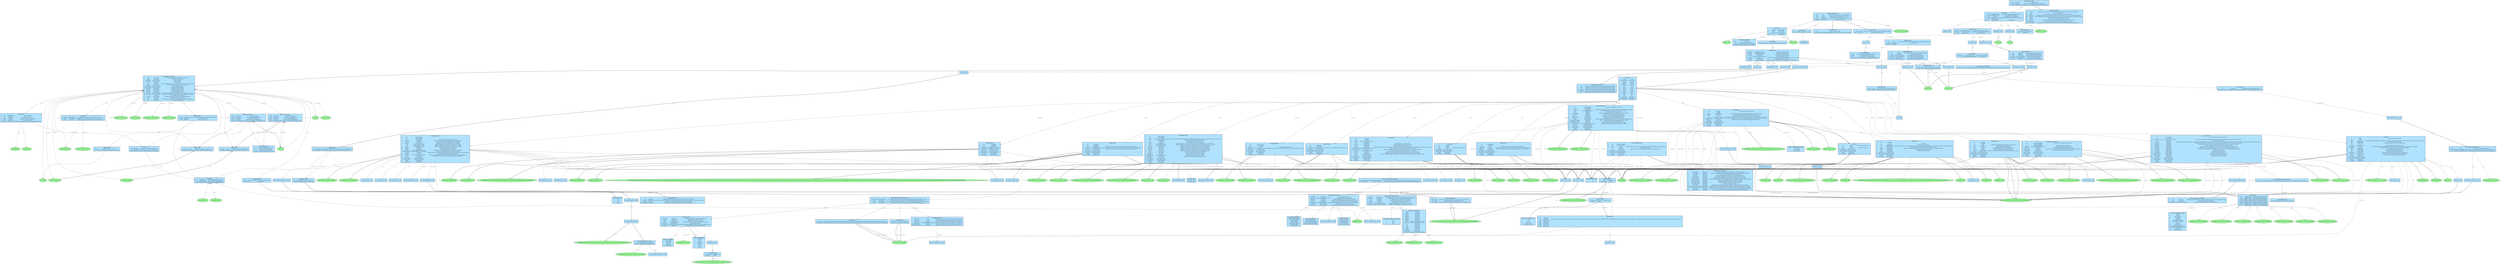 # package: http://docs.oasis-open.org/openc2/ns/ap-th/v1.0/resolved
# version: 0-wd01
# title: Threat Hunting Profile
# description: Data definitions for Threat Hunting (TH) functions
# exports: ["OpenC2-Command", "OpenC2-Response", "SCO"]
# config: {"$MaxBinary": 5555, "$MaxString": 5555, "$MaxElements": 555, "$Sys": "$", "$TypeName": "^[A-Za-z][-:_A-Za-z0-9]{0,63}$", "$FieldName": "^[A-Za-z][-:_A-Za-z0-9]{0,63}$", "$NSID": "^[A-Za-z][A-Za-z0-9]{0,7}$"}

digraph G {
    graph [fontname=Times fontsize=12]
    node [fillcolor=lightskyblue1 fontname=Arial fontsize=8 shape=box style=filled]
    edge [arrowsize=0.5 fontname=Arial fontsize=7 labelangle=45.0 labeldistance=0.9]
    bgcolor=white
    n0 [label=<<table border='0' cellborder='0' cellspacing='0' cellpadding='2'><tr><td colspan='4'><b>OpenC2-Command = Record</b></td></tr><tr><td>1</td><td>action</td><td>Action</td><td>The task or activity to be performed (i.e., the &amp;apos;verb&amp;apos;).</td></tr><tr><td>2</td><td>target</td><td>Target</td><td>The object of the Action. The Action is performed on the Target.</td></tr><tr><td>3</td><td>args</td><td>Args optional</td><td>Additional information that applies to the Command.</td></tr><tr><td>4</td><td>actuator</td><td>Actuator optional</td><td>The subject of the Action. The Actuator executes the Action on the Target.</td></tr><tr><td>5</td><td>command_id</td><td>Command-ID optional</td><td>An identifier of this Command.</td></tr></table>> shape=rectangle]
    n0 -> n2 [label=action]
    n0 -> n3 [label=target]
    n0 -> n4 [label=args style=dashed]
    n0 -> n5 [label=actuator style=dashed]
    n0 -> n129 [label=command_id style=dashed]
    n1 [label=<<table border='0' cellborder='0' cellspacing='0' cellpadding='2'><tr><td colspan='4'><b>OpenC2-Response = Map</b></td></tr><tr><td>1</td><td>status</td><td>Status-Code</td><td>An integer status code</td></tr><tr><td>2</td><td>status_text</td><td>String optional</td><td>A free-form human-readable description of the Response status</td></tr><tr><td>3</td><td>results</td><td>Results optional</td><td>Map of key:value pairs that contain additional results based on the invoking Command.</td></tr></table>> shape=rectangle]
    n1 -> n128 [label=status]
    n1 -> n6 [label=results style=dashed]
    n2 [label=<<table border='0' cellborder='0' cellspacing='0' cellpadding='2'><tr><td colspan='4'><b>Action = Enumerated</b></td></tr><tr><td>3</td><td>query</td><td>Initiate a request for information.</td></tr><tr><td>30</td><td>investigate</td><td>Task the recipient to aggregate and report information as it pertains to a security event or incident.</td></tr></table>> shape=rectangle]
    n3 [label=<<table border='0' cellborder='0' cellspacing='0' cellpadding='2'><tr><td colspan='4'><b>Target = Choice</b></td></tr><tr><td>9</td><td>features</td><td>Features</td><td>A set of items used with the query Action to determine an Actuator&amp;apos;s capabilities.</td></tr><tr><td>1036</td><td>th/</td><td>AP-Target</td><td>Threat Hunting Profile-defined targets</td></tr></table>> shape=rectangle]
    n3 -> n120 [label=features style=dashed]
    n3 -> n8 [label=th style=dashed]
    n4 [label=<<table border='0' cellborder='0' cellspacing='0' cellpadding='2'><tr><td colspan='4'><b>Args = Map</b></td></tr><tr><td>1</td><td>start_time</td><td>Date-Time optional</td><td></td></tr><tr><td>2</td><td>stop_time</td><td>Date-Time optional</td><td></td></tr><tr><td>3</td><td>duration</td><td>Duration optional</td><td></td></tr><tr><td>4</td><td>response_requested</td><td>Response-Type optional</td><td></td></tr><tr><td>1036</td><td>th</td><td>AP-Args optional</td><td></td></tr></table>> shape=rectangle]
    n4 -> n121 [label=start_time style=dashed]
    n4 -> n121 [label=stop_time style=dashed]
    n4 -> n122 [label=duration style=dashed]
    n4 -> n127 [label=response_requested style=dashed]
    n4 -> n9 [label=th style=dashed]
    n5 [label=<<table border='0' cellborder='0' cellspacing='0' cellpadding='2'><tr><td colspan='4'><b>Actuator = Choice</b></td></tr><tr><td>1036</td><td>th/</td><td>AP-Specifiers</td><td>TH-defined actuator specifiers</td></tr></table>> shape=rectangle]
    n5 -> n34 [label=th style=dashed]
    n6 [label=<<table border='0' cellborder='0' cellspacing='0' cellpadding='2'><tr><td colspan='4'><b>Results = Map</b></td></tr><tr><td>1</td><td>versions</td><td>Results$Versions optional</td><td>List of OpenC2 language versions supported by this Actuator</td></tr><tr><td>2</td><td>profiles</td><td>Results$Profiles optional</td><td>List of profiles supported by this Actuator</td></tr><tr><td>3</td><td>pairs</td><td>Pairs optional</td><td>Targets applicable to each supported Action</td></tr><tr><td>4</td><td>rate_limit</td><td>Results$Rate-limit optional</td><td>Maximum number of requests per minute supported by design or policy</td></tr><tr><td>5</td><td>args</td><td>Results$Args optional</td><td></td></tr><tr><td>1036</td><td>th/</td><td>AP-Results optional</td><td>TH-defined results</td></tr></table>> shape=rectangle]
    n6 -> n132 [label=versions style=dashed]
    n6 -> n133 [label=profiles style=dashed]
    n6 -> n7 [label=pairs style=dashed]
    n6 -> n134 [label=rate_limit style=dashed]
    n6 -> n135 [label=args style=dashed]
    n6 -> n38 [label=th style=dashed]
    n7 [label=<<table border='0' cellborder='0' cellspacing='0' cellpadding='2'><tr><td colspan='4'><b>Pairs = Enumerated</b></td></tr><tr><td>3</td><td>query: features, /huntflows, /datasources</td><td></td></tr><tr><td>30</td><td>investigate: /hunt</td><td></td></tr></table>> shape=rectangle]
    n8 [label=<<table border='0' cellborder='0' cellspacing='0' cellpadding='2'><tr><td colspan='4'><b>AP-Target = Choice</b></td></tr><tr><td>1</td><td>hunt</td><td>String</td><td>A procedure to find a set of entities in the monitored environment that associates with a cyberthreat.</td></tr><tr><td>2</td><td>huntflows</td><td>Huntflow-Specifiers</td><td>TH Huntflow specifiers.</td></tr><tr><td>3</td><td>datasources</td><td>String optional</td><td></td></tr></table>> shape=rectangle]
    n8 -> n35 [label=huntflows style=dashed]
    n9 [label=<<table border='0' cellborder='0' cellspacing='0' cellpadding='2'><tr><td colspan='4'><b>AP-Args = Map</b></td></tr><tr><td>1</td><td>huntargs</td><td>Huntargs</td><td>Arguments for use in conjunction with huntflow implementation.</td></tr></table>> shape=rectangle]
    n9 -> n10 [label=huntargs]
    n10 [label=<<table border='0' cellborder='0' cellspacing='0' cellpadding='2'><tr><td colspan='4'><b>Huntargs = Record</b></td></tr><tr><td>1</td><td>string_args</td><td>Huntargs$String-args optional</td><td>string arguments supplied as huntargs.</td></tr><tr><td>2</td><td>integer_args</td><td>Huntargs$Integer-args optional</td><td>integer arguments supplied as huntargs.</td></tr><tr><td>3</td><td>typed_args</td><td>Typed-Arguments optional</td><td>Paired strings of named arguments.</td></tr><tr><td>4</td><td>native_oc2</td><td>OC2-Data optional</td><td>OC2 Language types supplied as huntargs.</td></tr><tr><td>5</td><td>stix</td><td>STIX-Cybersecurity-Observables optional</td><td>STIX arguments supplied as huntargs.</td></tr><tr><td>6</td><td>stix_extensions</td><td>String optional</td><td>OCA Extended STIX arguments supplied as huntargs. add a custom stix for oca-asset and event</td></tr><tr><td>7</td><td>timeranges</td><td>Timeranges optional</td><td>Timeranges used in the execution of a hunt.</td></tr><tr><td>8</td><td>datasources</td><td>Datasource-Array optional</td><td>Available data sources for hunting. These may be a host monitor, an EDR, a SIEM, a firewall, etc.</td></tr></table>> shape=rectangle]
    n10 -> n136 [label=string_args style=dashed]
    n10 -> n137 [label=integer_args style=dashed]
    n10 -> n53 [label=typed_args style=dashed]
    n10 -> n11 [label=native_oc2 style=dashed]
    n10 -> n56 [label=stix style=dashed]
    n10 -> n41 [label=timeranges style=dashed]
    n10 -> n51 [label=datasources style=dashed]
    n11 [label="OC2-Data = ArrayOf" shape=rectangle]
    n11 -> n12 [label=vtype]
    n12 [label=<<table border='0' cellborder='0' cellspacing='0' cellpadding='2'><tr><td colspan='4'><b>Language-Spec-Types = Record</b></td></tr><tr><td>1</td><td>artifact</td><td>Artifact optional</td><td>An array of bytes representing a file-like object or a link to that object.</td></tr><tr><td>2</td><td>device</td><td>Device optional</td><td>The properties of a hardware device.</td></tr><tr><td>3</td><td>domain_name</td><td>Domain-Name optional</td><td>A network domain name.</td></tr><tr><td>4</td><td>email-address</td><td>Email-Addr optional</td><td>A single email address</td></tr><tr><td>5</td><td>file</td><td>File optional</td><td>Properties of a file.</td></tr><tr><td>6</td><td>hashes</td><td>Hashes optional</td><td>Not used as an entity; use inside File or other attribute of another type. May be used as a query value.</td></tr><tr><td>7</td><td>hostname</td><td>Hostname optional</td><td>Value must be a hostname as defined in [RFC1034], Section 3.1</td></tr><tr><td>8</td><td>idn_domain_name</td><td>IDN-Domain-Name optional</td><td>An internationalized domain name.</td></tr><tr><td>9</td><td>idn_email_address</td><td>IDN-Email-Addr optional</td><td>A single internationalized email address.</td></tr><tr><td>10</td><td>ipv4_address</td><td>IPv4-Addr optional</td><td>IPv4 address as defined in [RFC0791].</td></tr><tr><td>11</td><td>ipv6_address</td><td>IPv6-Addr optional</td><td>IPv6 address as defined in [RFC8200].</td></tr><tr><td>12</td><td>ipv4_network</td><td>IPv4-Net optional</td><td>IPv4 network targeted by hunt activity.</td></tr><tr><td>13</td><td>ipv6_network</td><td>IPv6-Net optional</td><td>IPv6 network targeted by hunt activity.</td></tr><tr><td>14</td><td>ipv4_connection</td><td>IPv4-Connection optional</td><td>A 5-tuple of source and destination IPv4 address ranges, source and destination ports, and protocol.</td></tr><tr><td>15</td><td>ipv6_connection</td><td>IPv6-Connection optional</td><td>A 5-tuple of source and destination IPv6 address ranges, source and destination ports, and protocol.</td></tr><tr><td>16</td><td>iri</td><td>IRI optional</td><td>An internationalized resource identifier (IRI).</td></tr><tr><td>17</td><td>mac_address</td><td>MAC-Addr optional</td><td>A Media Access Control (MAC) address - EUI-48 or EUI-64 as defined in [EUI].</td></tr><tr><td>18</td><td>port</td><td>Port optional</td><td>Transport Protocol Port Number, [RFC6335]</td></tr><tr><td>19</td><td>process</td><td>Process optional</td><td>Common properties of an instance of a computer program as executed on an operating system.</td></tr><tr><td>20</td><td>uri</td><td>URI optional</td><td>A uniform resource identifier (URI).</td></tr></table>> shape=rectangle]
    n12 -> n13 [label=artifact style=dashed]
    n12 -> n14 [label=device style=dashed]
    n12 -> n15 [label=domain_name style=dashed]
    n12 -> n16 [label="email-address" style=dashed]
    n12 -> n17 [label=file style=dashed]
    n12 -> n28 [label=hashes style=dashed]
    n12 -> n29 [label=hostname headlabel=1 style=dashed taillabel=RFC1034]
    n12 -> n18 [label=idn_domain_name style=dashed]
    n12 -> n19 [label=idn_email_address style=dashed]
    n12 -> n31 [label=ipv4_address headlabel=1 style=dashed taillabel=RFC0791]
    n12 -> n32 [label=ipv6_address headlabel=1 style=dashed taillabel=RFC8200]
    n12 -> n20 [label=ipv4_network style=dashed]
    n12 -> n22 [label=ipv6_network style=dashed]
    n12 -> n21 [label=ipv4_connection style=dashed]
    n12 -> n23 [label=ipv6_connection style=dashed]
    n12 -> n24 [label=iri style=dashed]
    n12 -> n25 [label=mac_address headlabel=1 style=dashed taillabel=EUI]
    n12 -> n33 [label=port headlabel=1 style=dashed taillabel=RFC6335]
    n12 -> n26 [label=process style=dashed]
    n12 -> n27 [label=uri style=dashed]
    n13 [label=<<table border='0' cellborder='0' cellspacing='0' cellpadding='2'><tr><td colspan='4'><b>Artifact = Record</b></td></tr><tr><td>1</td><td>mime_type</td><td>String optional</td><td>Permitted values specified in the IANA Media Types registry, [[RFC6838]](#rfc6838)</td></tr><tr><td>2</td><td>payload</td><td>Payload optional</td><td>Choice of literal content or URL</td></tr><tr><td>3</td><td>hashes</td><td>Hashes optional</td><td>Hashes of the payload content</td></tr></table>> shape=rectangle]
    n13 -> n125 [label=payload style=dashed]
    n13 -> n28 [label=hashes style=dashed]
    n14 [label=<<table border='0' cellborder='0' cellspacing='0' cellpadding='2'><tr><td colspan='4'><b>Device = Map</b></td></tr><tr><td>1</td><td>hostname</td><td>Hostname optional</td><td>A hostname that can be used to connect to this device over a network</td></tr><tr><td>2</td><td>idn_hostname</td><td>IDN-Hostname optional</td><td>An internationalized hostname that can be used to connect to this device over a network</td></tr><tr><td>3</td><td>device_id</td><td>String optional</td><td>An identifier that refers to this device within an inventory or management system</td></tr></table>> shape=rectangle]
    n14 -> n29 [label=hostname style=dashed]
    n14 -> n30 [label=idn_hostname style=dashed]
    n15 [label="Domain-Name = String /hostname" fillcolor=palegreen shape=ellipse]
    n16 [label="Email-Addr = String /email" fillcolor=palegreen shape=ellipse]
    n17 [label=<<table border='0' cellborder='0' cellspacing='0' cellpadding='2'><tr><td colspan='4'><b>File = Map</b></td></tr><tr><td>1</td><td>name</td><td>String optional</td><td>The name of the file as defined in the file system</td></tr><tr><td>2</td><td>path</td><td>String optional</td><td>The absolute path to the location of the file in the file system</td></tr><tr><td>3</td><td>hashes</td><td>Hashes optional</td><td>One or more cryptographic hash codes of the file contents</td></tr></table>> shape=rectangle]
    n17 -> n28 [label=hashes style=dashed]
    n18 [label="IDN-Domain-Name = String /idn-hostname" fillcolor=palegreen shape=ellipse]
    n19 [label="IDN-Email-Addr = String /idn-email" fillcolor=palegreen shape=ellipse]
    n20 [label=<<table border='0' cellborder='0' cellspacing='0' cellpadding='2'><tr><td colspan='4'><b>IPv4-Net = Array</b></td></tr><tr><td>1</td><td>ipv4_addr</td><td>IPv4-Addr</td><td>IPv4 address as defined in [[RFC0791]](#rfc0791)</td></tr><tr><td>2</td><td>prefix_length</td><td>Integer optional</td><td>CIDR prefix-length. If omitted, refers to a single host address.</td></tr></table>> shape=rectangle]
    n20 -> n31 [label=ipv4_addr headlabel=1 taillabel="[RFC0791"]
    n21 [label=<<table border='0' cellborder='0' cellspacing='0' cellpadding='2'><tr><td colspan='4'><b>IPv4-Connection = Record</b></td></tr><tr><td>1</td><td>src_addr</td><td>IPv4-Net optional</td><td>IPv4 source address range</td></tr><tr><td>2</td><td>src_port</td><td>Port optional</td><td>source service per [[RFC6335]](#rfc6335)</td></tr><tr><td>3</td><td>dst_addr</td><td>IPv4-Net optional</td><td>IPv4 destination address range</td></tr><tr><td>4</td><td>dst_port</td><td>Port optional</td><td>destination service per [[RFC6335]](#rfc6335)</td></tr><tr><td>5</td><td>protocol</td><td>L4-Protocol optional</td><td>layer 4 protocol (e.g., TCP) - see [Section 3.4.2.10](#34210-l4-protocol)</td></tr></table>> shape=rectangle]
    n21 -> n20 [label=src_addr style=dashed]
    n21 -> n33 [label=src_port headlabel=1 style=dashed taillabel="[RFC6335"]
    n21 -> n20 [label=dst_addr style=dashed]
    n21 -> n33 [label=dst_port headlabel=1 style=dashed taillabel="[RFC6335"]
    n21 -> n124 [label=protocol headlabel=1 style=dashed taillabel="Section 3.4.2.10"]
    n22 [label=<<table border='0' cellborder='0' cellspacing='0' cellpadding='2'><tr><td colspan='4'><b>IPv6-Net = Array</b></td></tr><tr><td>1</td><td>ipv6_addr</td><td>IPv6-Addr</td><td>IPv6 address as defined in [[RFC8200]](#rfc8200)</td></tr><tr><td>2</td><td>prefix_length</td><td>Integer optional</td><td>prefix length. If omitted, refers to a single host address.</td></tr></table>> shape=rectangle]
    n22 -> n32 [label=ipv6_addr headlabel=1 taillabel="[RFC8200"]
    n23 [label=<<table border='0' cellborder='0' cellspacing='0' cellpadding='2'><tr><td colspan='4'><b>IPv6-Connection = Record</b></td></tr><tr><td>1</td><td>src_addr</td><td>IPv6-Net optional</td><td>IPv6 source address range</td></tr><tr><td>2</td><td>src_port</td><td>Port optional</td><td>source service per [[RFC6335]](#rfc6335)</td></tr><tr><td>3</td><td>dst_addr</td><td>IPv6-Net optional</td><td>IPv6 destination address range</td></tr><tr><td>4</td><td>dst_port</td><td>Port optional</td><td>destination service per [[RFC6335]](#rfc6335)</td></tr><tr><td>5</td><td>protocol</td><td>L4-Protocol optional</td><td>layer 4 protocol (e.g., TCP) - [Section 3.4.2.10](#34210-l4-protocol)</td></tr></table>> shape=rectangle]
    n23 -> n22 [label=src_addr style=dashed]
    n23 -> n33 [label=src_port headlabel=1 style=dashed taillabel="[RFC6335"]
    n23 -> n22 [label=dst_addr style=dashed]
    n23 -> n33 [label=dst_port headlabel=1 style=dashed taillabel="[RFC6335"]
    n23 -> n124 [label=protocol headlabel=1 style=dashed taillabel="Section 3.4.2.10"]
    n24 [label="IRI = String /iri" fillcolor=palegreen shape=ellipse]
    n25 [label="MAC-Addr = Binary /eui" fillcolor=palegreen shape=ellipse]
    n26 [label=<<table border='0' cellborder='0' cellspacing='0' cellpadding='2'><tr><td colspan='4'><b>Process = Map</b></td></tr><tr><td>1</td><td>pid</td><td>Process$Pid optional</td><td>Process ID of the process</td></tr><tr><td>2</td><td>name</td><td>String optional</td><td>Name of the process</td></tr><tr><td>3</td><td>cwd</td><td>String optional</td><td>Current working directory of the process</td></tr><tr><td>4</td><td>executable</td><td>File optional</td><td>Executable that was executed to start the process</td></tr><tr><td>5</td><td>parent</td><td>Process$pid optional</td><td>Process that spawned this one</td></tr><tr><td>6</td><td>command_line</td><td>String optional</td><td>The full command line invocation used to start this process, including all arguments</td></tr></table>> shape=rectangle]
    n26 -> n138 [label=pid style=dashed]
    n26 -> n17 [label=executable style=dashed]
    n26 -> n131 [label=parent style=dashed]
    n27 [label="URI = String /uri" fillcolor=palegreen shape=ellipse]
    n28 [label=<<table border='0' cellborder='0' cellspacing='0' cellpadding='2'><tr><td colspan='4'><b>Hashes = Map</b></td></tr><tr><td>1</td><td>md5</td><td>Hashes$Md5 optional</td><td>MD5 hash as defined in [[RFC1321]](#rfc1321)</td></tr><tr><td>2</td><td>sha1</td><td>Hashes$Sha1 optional</td><td>SHA1 hash as defined in [[RFC6234]](#rfc6234)</td></tr><tr><td>3</td><td>sha256</td><td>Hashes$Sha256 optional</td><td>SHA256 hash as defined in [[RFC6234]](#rfc6234)</td></tr></table>> shape=rectangle]
    n28 -> n139 [label=md5 headlabel=1 style=dashed taillabel="[RFC1321"]
    n28 -> n140 [label=sha1 headlabel=1 style=dashed taillabel="[RFC6234"]
    n28 -> n141 [label=sha256 headlabel=1 style=dashed taillabel="[RFC6234"]
    n29 [label="Hostname = String /hostname" fillcolor=palegreen shape=ellipse]
    n30 [label="IDN-Hostname = String /idn-hostname" fillcolor=palegreen shape=ellipse]
    n31 [label="IPv4-Addr = Binary /ipv4-addr" fillcolor=palegreen shape=ellipse]
    n32 [label="IPv6-Addr = Binary /ipv6-addr" fillcolor=palegreen shape=ellipse]
    n33 [label="Port = Integer" fillcolor=palegreen shape=ellipse]
    n34 [label=<<table border='0' cellborder='0' cellspacing='0' cellpadding='2'><tr><td colspan='4'><b>AP-Specifiers = Map</b></td></tr></table>> shape=rectangle]
    n35 [label=<<table border='0' cellborder='0' cellspacing='0' cellpadding='2'><tr><td colspan='4'><b>Huntflow-Specifiers = Map</b></td></tr><tr><td>1</td><td>path</td><td>String optional</td><td>Return huntflows at and below this filesystem location (absolute path).</td></tr><tr><td>2</td><td>tags</td><td>Tags optional</td><td>Return huntflows with these keywords.</td></tr><tr><td>3</td><td>arg_types</td><td>Specified-Arg-Types optional</td><td>Return huntflows that take these argument types.</td></tr><tr><td>4</td><td>arg_names</td><td>Specified-Arg-Names optional</td><td>Return huntflows that take these argument types.</td></tr><tr><td>5</td><td>format_types</td><td>Return-Type optional</td><td>Return huntflows that produce these output types.</td></tr><tr><td>6</td><td>return_format</td><td>Huntflow-Sections optional</td><td>For each huntflow returned, include these data items.</td></tr></table>> shape=rectangle]
    n35 -> n52 [label=tags style=dashed]
    n35 -> n36 [label=arg_types style=dashed]
    n35 -> n37 [label=arg_names style=dashed]
    n35 -> n46 [label=format_types style=dashed]
    n35 -> n48 [label=return_format style=dashed]
    n36 [label="Specified-Arg-Types = ArrayOf" shape=rectangle]
    n36 -> n54 [label=vtype]
    n37 [label="Specified-Arg-Names = ArrayOf" shape=rectangle]
    n37 -> n55 [label=vtype]
    n38 [label=<<table border='0' cellborder='0' cellspacing='0' cellpadding='2'><tr><td colspan='4'><b>AP-Results = Map</b></td></tr><tr><td>1</td><td>huntflow_info</td><td>Ap-results$Huntflow-info optional</td><td>Structured data returned by Query: Huntflows.</td></tr><tr><td>2</td><td>datasources</td><td>Datasource-Array optional</td><td>Datasource names and info returned by Query Datasources.</td></tr><tr><td>3</td><td>inv_returns</td><td>Inv-Returns optional</td><td>STIX SCO object returns</td></tr></table>> shape=rectangle]
    n38 -> n142 [label=huntflow_info style=dashed]
    n38 -> n51 [label=datasources style=dashed]
    n38 -> n39 [label=inv_returns style=dashed]
    n39 [label="Inv-Returns = ArrayOf" shape=rectangle]
    n39 -> n40 [label=vtype]
    n40 [label=<<table border='0' cellborder='0' cellspacing='0' cellpadding='2'><tr><td colspan='4'><b>Inv-Return = Record</b></td></tr><tr><td>1</td><td>string_returns</td><td>Inv-return$String-returns optional</td><td>String return from an investigation</td></tr><tr><td>2</td><td>stix_sco</td><td>STIX-Cybersecurity-Observables optional</td><td>STIX SCO object returns</td></tr></table>> shape=rectangle]
    n40 -> n143 [label=string_returns style=dashed]
    n40 -> n56 [label=stix_sco style=dashed]
    n41 [label="Timeranges = ArrayOf" shape=rectangle]
    n41 -> n42 [label=vtype]
    n42 [label=<<table border='0' cellborder='0' cellspacing='0' cellpadding='2'><tr><td colspan='4'><b>Timerange = Choice</b></td></tr><tr><td>1</td><td>timerange_absolute</td><td>Timerange-Abs optional</td><td>Absolute timerange, defined by a start and end time in ISO 8601 format.</td></tr><tr><td>2</td><td>timerange_relative</td><td>Timerange-Rel optional</td><td>Relative timerange, example &amp;apos;3, Days&amp;apos; for last 3 days.</td></tr></table>> shape=rectangle]
    n42 -> n44 [label=timerange_absolute style=dashed]
    n42 -> n45 [label=timerange_relative style=dashed]
    n43 [label=<<table border='0' cellborder='0' cellspacing='0' cellpadding='2'><tr><td colspan='4'><b>Time-Unit = Enumerated</b></td></tr><tr><td>1</td><td>Days</td><td></td></tr><tr><td>2</td><td>Hours</td><td></td></tr><tr><td>3</td><td>Minutes</td><td></td></tr><tr><td>4</td><td>Seconds</td><td></td></tr></table>> shape=rectangle]
    n44 [label=<<table border='0' cellborder='0' cellspacing='0' cellpadding='2'><tr><td colspan='4'><b>Timerange-Abs = Record</b></td></tr><tr><td>1</td><td>hunt_start_time</td><td>timestamp</td><td>Start time, as a STIX time string.</td></tr><tr><td>2</td><td>hunt_stop_time</td><td>timestamp</td><td>Stop time, as a STIX time string.</td></tr></table>> shape=rectangle]
    n44 -> n119 [label=hunt_start_time]
    n44 -> n119 [label=hunt_stop_time]
    n45 [label=<<table border='0' cellborder='0' cellspacing='0' cellpadding='2'><tr><td colspan='4'><b>Timerange-Rel = Record</b></td></tr><tr><td>1</td><td>number</td><td>Integer</td><td>Number of specified Time Units used in Relative Timerange.</td></tr><tr><td>2</td><td>time_unit</td><td>Time-Unit</td><td>Time Unit Keywords.</td></tr></table>> shape=rectangle]
    n45 -> n43 [label=time_unit]
    n46 [label=<<table border='0' cellborder='0' cellspacing='0' cellpadding='2'><tr><td colspan='4'><b>Return-Type = Record</b></td></tr><tr><td>1</td><td>var_name</td><td>Arg-Name</td><td>Variable name to be returned by use of Huntflow.</td></tr><tr><td>2</td><td>var_type</td><td>Arg-Type</td><td>Type of data to be returned by use of Huntflow.</td></tr></table>> shape=rectangle]
    n46 -> n55 [label=var_name]
    n46 -> n54 [label=var_type]
    n47 [label=<<table border='0' cellborder='0' cellspacing='0' cellpadding='2'><tr><td colspan='4'><b>Datasource = Record</b></td></tr><tr><td>1</td><td>ds_name</td><td>String</td><td>Name of a Datasource used by a Huntflow in Kestrel runtime.</td></tr><tr><td>2</td><td>ds_tags</td><td>Tags optional</td><td>Tags applied to a Datasource for search or filter purposes.</td></tr></table>> shape=rectangle]
    n47 -> n52 [label=ds_tags style=dashed]
    n48 [label="Huntflow-Sections = ArrayOf" shape=rectangle]
    n48 -> n49 [label=vtype]
    n49 [label=<<table border='0' cellborder='0' cellspacing='0' cellpadding='2'><tr><td colspan='4'><b>Huntflow-Section = Enumerated</b></td></tr><tr><td>1</td><td>path</td><td>Specifies the return should include the path to each Huntflow specified by the query conditions.</td></tr><tr><td>2</td><td>uniqueId</td><td>Specifies the return should include the ID of each Huntflow specified by the query conditions.</td></tr><tr><td>3</td><td>version</td><td>Specifies the return should include the ID of each Huntflow specified by the query conditions.</td></tr><tr><td>4</td><td>args_required</td><td>Specifies the returned data should include the required arguments for the available Huntflows.</td></tr><tr><td>5</td><td>expected_returns</td><td>Specifies the returned data should include the expected returns for the available Huntflows.</td></tr><tr><td>6</td><td>script</td><td>Specifies the returned data should include the full text of the Huntflow for each available Huntflow.</td></tr></table>> shape=rectangle]
    n50 [label=<<table border='0' cellborder='0' cellspacing='0' cellpadding='2'><tr><td colspan='4'><b>Huntflow-Info = Record</b></td></tr><tr><td>1</td><td>path</td><td>String optional</td><td>Path used to identify a Huntflow in place of a name.</td></tr><tr><td>2</td><td>uniqueId</td><td>Integer optional</td><td>Unique ID associated with a specified Huntflow.</td></tr><tr><td>3</td><td>version</td><td>String optional</td><td>Unique ID associated with a specified Huntflow.</td></tr><tr><td>4</td><td>args_required</td><td>Typed-Arguments optional</td><td>List of arguments used in the specified Huntflow.</td></tr><tr><td>5</td><td>expected_returns</td><td>Typed-Arguments optional</td><td>Data returned by the specified Huntflows.</td></tr><tr><td>6</td><td>script</td><td>String optional</td><td>Text of Hunt logic implemented by specified Huntflow.</td></tr></table>> shape=rectangle]
    n50 -> n53 [label=args_required style=dashed]
    n50 -> n53 [label=expected_returns style=dashed]
    n51 [label="Datasource-Array = ArrayOf" shape=rectangle]
    n51 -> n47 [label=vtype]
    n52 [label="Tags = ArrayOf" shape=rectangle]
    n53 [label="Typed-Arguments = MapOf" shape=rectangle]
    n53 -> n55 [label=ktype]
    n53 -> n54 [label=vtype]
    n54 [label="Arg-Type = String" fillcolor=palegreen shape=ellipse]
    n55 [label="Arg-Name = String" fillcolor=palegreen shape=ellipse]
    n56 [label="STIX-Cybersecurity-Observables = ArrayOf" shape=rectangle]
    n56 -> n57 [label=vtype]
    n57 [label=<<table border='0' cellborder='0' cellspacing='0' cellpadding='2'><tr><td colspan='4'><b>SCO = Choice</b></td></tr><tr><td>1</td><td>Artifact</td><td>artifact</td><td></td></tr><tr><td>2</td><td>Autonomous-System</td><td>autonomous-system</td><td></td></tr><tr><td>3</td><td>Directory</td><td>directory</td><td></td></tr><tr><td>4</td><td>Domain-Name</td><td>domain-name</td><td></td></tr><tr><td>5</td><td>Email-Addr</td><td>email-addr</td><td></td></tr><tr><td>6</td><td>Email-Message</td><td>email-message</td><td></td></tr><tr><td>7</td><td>File</td><td>file</td><td></td></tr><tr><td>8</td><td>IPv4-Addr</td><td>ipv4-addr</td><td></td></tr><tr><td>9</td><td>IPv6-Addr</td><td>ipv6-addr</td><td></td></tr><tr><td>10</td><td>Mac-Addr</td><td>mac-addr</td><td></td></tr><tr><td>11</td><td>Mutex</td><td>mutex</td><td></td></tr><tr><td>12</td><td>Network-Traffic</td><td>network-traffic</td><td></td></tr><tr><td>13</td><td>Process</td><td>process</td><td></td></tr><tr><td>14</td><td>Software</td><td>software</td><td></td></tr><tr><td>15</td><td>URL</td><td>url</td><td></td></tr><tr><td>16</td><td>User-Account</td><td>user-account</td><td></td></tr><tr><td>17</td><td>Windows-Registry-Key</td><td>windows-registry-key</td><td></td></tr><tr><td>18</td><td>X509-Certificate</td><td>x509-certificate</td><td></td></tr></table>> shape=rectangle]
    n57 -> n58 [label=Artifact style=dashed]
    n57 -> n59 [label="Autonomous-System" style=dashed]
    n57 -> n60 [label=Directory style=dashed]
    n57 -> n61 [label="Domain-Name" style=dashed]
    n57 -> n62 [label="Email-Addr" style=dashed]
    n57 -> n63 [label="Email-Message" style=dashed]
    n57 -> n64 [label=File style=dashed]
    n57 -> n65 [label="IPv4-Addr" style=dashed]
    n57 -> n66 [label="IPv6-Addr" style=dashed]
    n57 -> n67 [label="Mac-Addr" style=dashed]
    n57 -> n68 [label=Mutex style=dashed]
    n57 -> n69 [label="Network-Traffic" style=dashed]
    n57 -> n70 [label=Process style=dashed]
    n57 -> n71 [label=Software style=dashed]
    n57 -> n73 [label=URL style=dashed]
    n57 -> n72 [label="User-Account" style=dashed]
    n57 -> n74 [label="Windows-Registry-Key" style=dashed]
    n57 -> n75 [label="X509-Certificate" style=dashed]
    n58 [label=<<table border='0' cellborder='0' cellspacing='0' cellpadding='2'><tr><td colspan='4'><b>artifact = Record</b></td></tr><tr><td>1</td><td>type</td><td>Artifact$Type</td><td>The value of this property MUST be `artifact`.</td></tr><tr><td>2</td><td>id</td><td>Artifact$Id</td><td></td></tr><tr><td>3</td><td>mime_type</td><td>Artifact$Mime-type</td><td>The value of this property MUST be a valid MIME type as specified in the IANA Media Types registry.</td></tr><tr><td>4</td><td>payload_bin</td><td>Binary optional</td><td>Specifies the binary data contained in the artifact as a base64-encoded string.</td></tr><tr><td>5</td><td>url</td><td>url</td><td>The value of this property MUST be a valid URL that resolves to the unencoded content.</td></tr><tr><td>6</td><td>hashes</td><td>Artifact$Hashes optional</td><td>Specifies a dictionary of hashes for the contents of the url or the payload_bin. This MUST be provided when the url property is present.</td></tr><tr><td>7</td><td>encryption_algorithm</td><td>encryption_algorithm_enum optional</td><td>If the artifact is encrypted, specifies the type of encryption algorithm the binary data  (either via payload_bin or url) is encoded in.</td></tr><tr><td>8</td><td>decryption_key</td><td>String optional</td><td>Specifies the decryption key for the encrypted binary data (either via payload_bin or url).</td></tr><tr><td>9</td><td>spec_version</td><td>spec_version optional</td><td></td></tr><tr><td>10</td><td>object_marking_refs</td><td>object_marking_refs optional</td><td></td></tr><tr><td>11</td><td>granular_markings</td><td>granular_markings optional</td><td></td></tr><tr><td>12</td><td>defanged</td><td>defanged optional</td><td></td></tr><tr><td>13</td><td>core_extensions</td><td>extensions optional</td><td></td></tr></table>> shape=rectangle]
    n58 -> n144 [label=type]
    n58 -> n145 [label=id]
    n58 -> n146 [label=mime_type]
    n58 -> n73 [label=url]
    n58 -> n147 [label=hashes style=dashed]
    n58 -> n76 [label=encryption_algorithm style=dashed]
    n58 -> n108 [label=spec_version style=dashed]
    n58 -> n109 [label=object_marking_refs style=dashed]
    n58 -> n111 [label=granular_markings style=dashed]
    n58 -> n112 [label=defanged style=dashed]
    n58 -> n114 [label=core_extensions style=dashed]
    n59 [label=<<table border='0' cellborder='0' cellspacing='0' cellpadding='2'><tr><td colspan='4'><b>autonomous-system = Record</b></td></tr><tr><td>1</td><td>type</td><td>Autonomous-system$Type</td><td></td></tr><tr><td>2</td><td>id</td><td>Autonomous-system$Id</td><td></td></tr><tr><td>3</td><td>number</td><td>Integer</td><td>Specifies the number assigned to the AS. Such assignments are typically performed by a Regional Internet Registries (RIR).</td></tr><tr><td>4</td><td>name</td><td>String optional</td><td>Specifies the name of the AS. </td></tr><tr><td>5</td><td>rir</td><td>String optional</td><td>Specifies the name of the Regional Internet Registry (RIR) that assigned the number to the AS.</td></tr><tr><td>6</td><td>spec_version</td><td>spec_version optional</td><td></td></tr><tr><td>7</td><td>object_marking_refs</td><td>object_marking_refs optional</td><td></td></tr><tr><td>8</td><td>granular_markings</td><td>granular_markings optional</td><td></td></tr><tr><td>9</td><td>defanged</td><td>defanged optional</td><td></td></tr><tr><td>10</td><td>core_extensions</td><td>extensions optional</td><td></td></tr></table>> shape=rectangle]
    n59 -> n148 [label=type]
    n59 -> n149 [label=id]
    n59 -> n108 [label=spec_version style=dashed]
    n59 -> n109 [label=object_marking_refs style=dashed]
    n59 -> n111 [label=granular_markings style=dashed]
    n59 -> n112 [label=defanged style=dashed]
    n59 -> n114 [label=core_extensions style=dashed]
    n60 [label=<<table border='0' cellborder='0' cellspacing='0' cellpadding='2'><tr><td colspan='4'><b>directory = Record</b></td></tr><tr><td>1</td><td>type</td><td>Directory$Type</td><td></td></tr><tr><td>2</td><td>id</td><td>Directory$Id</td><td></td></tr><tr><td>3</td><td>path</td><td>String</td><td>Specifies the path, as originally observed, to the directory on the file system.</td></tr><tr><td>4</td><td>path_enc</td><td>Directory$Path-enc</td><td>Specifies the observed encoding for the path.</td></tr><tr><td>5</td><td>ctime</td><td>timestamp</td><td>Specifies the date/time the directory was created.</td></tr><tr><td>6</td><td>mtime</td><td>timestamp</td><td>Specifies the date/time the directory was last written to/modified.</td></tr><tr><td>7</td><td>atime</td><td>timestamp</td><td>Specifies the date/time the directory was last accessed.</td></tr><tr><td>8</td><td>contains_refs</td><td>Directory$Contains-refs</td><td>Specifies a list of references to other File and/or Directory Objects contained within the directory.</td></tr><tr><td>9</td><td>spec_version</td><td>spec_version optional</td><td></td></tr><tr><td>10</td><td>object_marking_refs</td><td>object_marking_refs optional</td><td></td></tr><tr><td>11</td><td>granular_markings</td><td>granular_markings optional</td><td></td></tr><tr><td>12</td><td>defanged</td><td>defanged optional</td><td></td></tr><tr><td>13</td><td>core_extensions</td><td>extensions optional</td><td></td></tr></table>> shape=rectangle]
    n60 -> n150 [label=type]
    n60 -> n151 [label=id]
    n60 -> n152 [label=path_enc]
    n60 -> n119 [label=ctime]
    n60 -> n119 [label=mtime]
    n60 -> n119 [label=atime]
    n60 -> n153 [label=contains_refs]
    n60 -> n108 [label=spec_version style=dashed]
    n60 -> n109 [label=object_marking_refs style=dashed]
    n60 -> n111 [label=granular_markings style=dashed]
    n60 -> n112 [label=defanged style=dashed]
    n60 -> n114 [label=core_extensions style=dashed]
    n61 [label=<<table border='0' cellborder='0' cellspacing='0' cellpadding='2'><tr><td colspan='4'><b>domain-name = Record</b></td></tr><tr><td>1</td><td>type</td><td>Domain-name$Type</td><td></td></tr><tr><td>2</td><td>id</td><td>Domain-name$Id</td><td></td></tr><tr><td>3</td><td>domain_name</td><td>String</td><td>Specifies the value of the domain name.</td></tr><tr><td>4</td><td>resolves_to_refs</td><td>Domain-name$Resolves-to-refs optional</td><td>Specifies a list of references to one or more IP addresses or domain names that the domain name resolves to.</td></tr><tr><td>5</td><td>spec_version</td><td>spec_version optional</td><td></td></tr><tr><td>6</td><td>object_marking_refs</td><td>object_marking_refs optional</td><td></td></tr><tr><td>7</td><td>granular_markings</td><td>granular_markings optional</td><td></td></tr><tr><td>8</td><td>defanged</td><td>defanged optional</td><td></td></tr><tr><td>9</td><td>core_extensions</td><td>extensions optional</td><td></td></tr></table>> shape=rectangle]
    n61 -> n154 [label=type]
    n61 -> n155 [label=id]
    n61 -> n156 [label=resolves_to_refs style=dashed]
    n61 -> n108 [label=spec_version style=dashed]
    n61 -> n109 [label=object_marking_refs style=dashed]
    n61 -> n111 [label=granular_markings style=dashed]
    n61 -> n112 [label=defanged style=dashed]
    n61 -> n114 [label=core_extensions style=dashed]
    n62 [label=<<table border='0' cellborder='0' cellspacing='0' cellpadding='2'><tr><td colspan='4'><b>email-addr = Record</b></td></tr><tr><td>1</td><td>type</td><td>Email-addr$Type</td><td></td></tr><tr><td>2</td><td>id</td><td>Email-addr$Id</td><td></td></tr><tr><td>3</td><td>email_address</td><td>String</td><td>Specifies a single email address. This MUST not include the display name.</td></tr><tr><td>4</td><td>display_name</td><td>String optional</td><td>Specifies a single email display name, i.e., the name that is displayed to the human user of a mail application.</td></tr><tr><td>5</td><td>belongs_to_ref</td><td>String optional</td><td>Specifies the user account that the email address belongs to, as a reference to a User Account Object.</td></tr><tr><td>6</td><td>spec_version</td><td>spec_version optional</td><td></td></tr><tr><td>7</td><td>object_marking_refs</td><td>object_marking_refs optional</td><td></td></tr><tr><td>8</td><td>granular_markings</td><td>granular_markings optional</td><td></td></tr><tr><td>9</td><td>defanged</td><td>defanged optional</td><td></td></tr><tr><td>10</td><td>core_extensions</td><td>extensions optional</td><td></td></tr></table>> shape=rectangle]
    n62 -> n157 [label=type]
    n62 -> n158 [label=id]
    n62 -> n108 [label=spec_version style=dashed]
    n62 -> n109 [label=object_marking_refs style=dashed]
    n62 -> n111 [label=granular_markings style=dashed]
    n62 -> n112 [label=defanged style=dashed]
    n62 -> n114 [label=core_extensions style=dashed]
    n63 [label=<<table border='0' cellborder='0' cellspacing='0' cellpadding='2'><tr><td colspan='4'><b>email-message = Record</b></td></tr><tr><td>1</td><td>type</td><td>Email-message$Type</td><td></td></tr><tr><td>2</td><td>id</td><td>Email-message$Id</td><td></td></tr><tr><td>3</td><td>date</td><td>timestamp optional</td><td>Specifies the date/time that the email message was sent.</td></tr><tr><td>4</td><td>content_type</td><td>String optional</td><td>Specifies the value of the &amp;apos;Content-Type&amp;apos; header of the email message.</td></tr><tr><td>5</td><td>from_ref</td><td>String optional</td><td>Specifies the value of the &amp;apos;From:&amp;apos; header of the email message.</td></tr><tr><td>6</td><td>sender_ref</td><td>spec_version optional</td><td>Specifies the value of the &amp;apos;From&amp;apos; field of the email message.</td></tr><tr><td>7</td><td>to_refs</td><td>Email-message$To-refs optional</td><td>Specifies the mailboxes that are &amp;apos;To:&amp;apos; recipients of the email message.</td></tr><tr><td>8</td><td>cc_refs</td><td>Email-message$Cc-refs optional</td><td>Specifies the mailboxes that are &amp;apos;CC:&amp;apos; recipients of the email message.</td></tr><tr><td>9</td><td>bcc_refs</td><td>Email-message$Bcc-refs optional</td><td>Specifies the mailboxes that are &amp;apos;BCC:&amp;apos; recipients of the email message.</td></tr><tr><td>10</td><td>message_id</td><td>String optional</td><td>Specifies the Message-ID field of the email message.</td></tr><tr><td>11</td><td>subject</td><td>String optional</td><td>Specifies the subject of the email message.</td></tr><tr><td>12</td><td>received_lines</td><td>Email-message$Received-lines optional</td><td>Specifies one or more Received header fields that may be included in the email headers.</td></tr><tr><td>13</td><td>additional_header_fields</td><td>Email-message$Additional-header-fields optional</td><td>Specifies any other header fields found in the email message, as a dictionary.</td></tr><tr><td>14</td><td>raw_email_ref</td><td>String optional</td><td>Specifies the raw binary contents of the email message, including both the headers and body, as a reference to an Artifact Object.</td></tr><tr><td>15</td><td>is_multipart</td><td>Boolean</td><td>Indicates whether the email body contains multiple MIME parts.</td></tr><tr><td>16</td><td>body_multipart</td><td>Email-message$Body-multipart optional</td><td>Specifies a list of the MIME parts that make up the email body. This property MAY only be used if is_multipart is true.</td></tr><tr><td>17</td><td>body</td><td>String optional</td><td>Specifies a string containing the email body. This field MAY only be used if is_multipart is false.</td></tr><tr><td>18</td><td>spec_version</td><td>spec_version optional</td><td></td></tr><tr><td>19</td><td>object_marking_refs</td><td>object_marking_refs optional</td><td></td></tr><tr><td>20</td><td>granular_markings</td><td>granular_markings optional</td><td></td></tr><tr><td>21</td><td>defanged</td><td>defanged optional</td><td></td></tr><tr><td>22</td><td>core_extensions</td><td>extensions optional</td><td></td></tr></table>> shape=rectangle]
    n63 -> n159 [label=type]
    n63 -> n160 [label=id]
    n63 -> n119 [label=date style=dashed]
    n63 -> n108 [label=sender_ref style=dashed]
    n63 -> n161 [label=to_refs style=dashed]
    n63 -> n162 [label=cc_refs style=dashed]
    n63 -> n163 [label=bcc_refs style=dashed]
    n63 -> n164 [label=received_lines style=dashed]
    n63 -> n165 [label=additional_header_fields style=dashed]
    n63 -> n166 [label=body_multipart style=dashed]
    n63 -> n108 [label=spec_version style=dashed]
    n63 -> n109 [label=object_marking_refs style=dashed]
    n63 -> n111 [label=granular_markings style=dashed]
    n63 -> n112 [label=defanged style=dashed]
    n63 -> n114 [label=core_extensions style=dashed]
    n64 [label=<<table border='0' cellborder='0' cellspacing='0' cellpadding='2'><tr><td colspan='4'><b>file = Record</b></td></tr><tr><td>1</td><td>type</td><td>File$Type</td><td>The value of this property MUST be `file`.</td></tr><tr><td>2</td><td>id</td><td>File$Id</td><td></td></tr><tr><td>3</td><td>extensions</td><td>String optional</td><td>The File Object defines the following extensions. In addition to these, producers MAY create their own. Extensions: ntfs-ext, raster-image-ext, pdf-ext, archive-ext, windows-pebinary-ext</td></tr><tr><td>4</td><td>hashes</td><td>File$Hashes optional</td><td>Specifies a dictionary of hashes for the file.</td></tr><tr><td>5</td><td>size</td><td>File$Size optional</td><td>Specifies the size of the file, in bytes, as a non-negative integer.</td></tr><tr><td>6</td><td>name</td><td>String</td><td></td></tr><tr><td>7</td><td>name_enc</td><td>File$Name-enc optional</td><td>Specifies the observed encoding for the name of the file.</td></tr><tr><td>8</td><td>magic_number_hex</td><td>Hex optional</td><td>Specifies the hexadecimal constant (&amp;apos;magic number&amp;apos;) associated with a specific file format that corresponds to the file, if applicable.</td></tr><tr><td>9</td><td>mime_type</td><td>String optional</td><td>Specifies the MIME type name specified for the file, e.g., &amp;apos;application/msword&amp;apos;.</td></tr><tr><td>10</td><td>ctime</td><td>timestamp optional</td><td>Specifies the date/time the file was created.</td></tr><tr><td>11</td><td>mtime</td><td>timestamp optional</td><td>Specifies the date/time the file was last written to/modified.</td></tr><tr><td>12</td><td>atime</td><td>timestamp optional</td><td>Specifies the date/time the file was last accessed.</td></tr><tr><td>13</td><td>parent_directory</td><td>String optional</td><td>Specifies the parent directory of the file, as a reference to a Directory Object.</td></tr><tr><td>14</td><td>contains_refs</td><td>File$Contains-refs optional</td><td>Specifies a list of references to other Observable Objects contained within the file.</td></tr><tr><td>15</td><td>content_ref</td><td>String optional</td><td>Specifies the content of the file, represented as an Artifact Object.</td></tr><tr><td>16</td><td>spec_version</td><td>spec_version optional</td><td></td></tr><tr><td>17</td><td>object_marking_refs</td><td>object_marking_refs optional</td><td></td></tr><tr><td>18</td><td>granular_markings</td><td>granular_markings optional</td><td></td></tr><tr><td>19</td><td>defanged</td><td>defanged optional</td><td></td></tr><tr><td>20</td><td>core_extensions</td><td>extensions optional</td><td></td></tr></table>> shape=rectangle]
    n64 -> n167 [label=type]
    n64 -> n168 [label=id]
    n64 -> n169 [label=hashes style=dashed]
    n64 -> n170 [label=size style=dashed]
    n64 -> n171 [label=name_enc style=dashed]
    n64 -> n118 [label=magic_number_hex style=dashed]
    n64 -> n119 [label=ctime style=dashed]
    n64 -> n119 [label=mtime style=dashed]
    n64 -> n119 [label=atime style=dashed]
    n64 -> n172 [label=contains_refs style=dashed]
    n64 -> n108 [label=spec_version style=dashed]
    n64 -> n109 [label=object_marking_refs style=dashed]
    n64 -> n111 [label=granular_markings style=dashed]
    n64 -> n112 [label=defanged style=dashed]
    n64 -> n114 [label=core_extensions style=dashed]
    n65 [label=<<table border='0' cellborder='0' cellspacing='0' cellpadding='2'><tr><td colspan='4'><b>ipv4-addr = Record</b></td></tr><tr><td>1</td><td>type</td><td>Ipv4-addr$Type</td><td></td></tr><tr><td>2</td><td>id</td><td>Ipv4-addr$Id</td><td></td></tr><tr><td>3</td><td>ipv4_addr</td><td>Ipv4-addr$Ipv4-addr</td><td></td></tr><tr><td>4</td><td>resolves_to_refs</td><td>Ipv4-addr$Resolves-to-refs optional</td><td></td></tr><tr><td>5</td><td>belongs_to_refs</td><td>Ipv4-addr$Belongs-to-refs optional</td><td></td></tr><tr><td>6</td><td>spec_version</td><td>spec_version optional</td><td></td></tr><tr><td>7</td><td>object_marking_refs</td><td>object_marking_refs optional</td><td></td></tr><tr><td>8</td><td>granular_markings</td><td>granular_markings optional</td><td></td></tr><tr><td>9</td><td>defanged</td><td>defanged optional</td><td></td></tr><tr><td>10</td><td>core_extensions</td><td>extensions optional</td><td></td></tr></table>> shape=rectangle]
    n65 -> n173 [label=type]
    n65 -> n174 [label=id]
    n65 -> n175 [label=ipv4_addr]
    n65 -> n176 [label=resolves_to_refs style=dashed]
    n65 -> n177 [label=belongs_to_refs style=dashed]
    n65 -> n108 [label=spec_version style=dashed]
    n65 -> n109 [label=object_marking_refs style=dashed]
    n65 -> n111 [label=granular_markings style=dashed]
    n65 -> n112 [label=defanged style=dashed]
    n65 -> n114 [label=core_extensions style=dashed]
    n66 [label=<<table border='0' cellborder='0' cellspacing='0' cellpadding='2'><tr><td colspan='4'><b>ipv6-addr = Record</b></td></tr><tr><td>1</td><td>type</td><td>Ipv6-addr$Type</td><td></td></tr><tr><td>2</td><td>id</td><td>Ipv6-addr$Id</td><td></td></tr><tr><td>3</td><td>ipv6_addr</td><td>Ipv6-addr$Ipv6-addr</td><td>The IPv6 Address Object represents one or more IPv6 addresses expressed using CIDR notation.</td></tr><tr><td>4</td><td>resolves_to_refs</td><td>Ipv6-addr$Resolves-to-refs</td><td>Specifies a list of references to one or more Layer 2 Media Access Control (MAC) addresses that the IPv6 address resolves to.</td></tr><tr><td>5</td><td>belongs_to_refs</td><td>Ipv6-addr$Belongs-to-refs</td><td>Specifies a reference to one or more autonomous systems (AS) that the IPv6 address belongs to.</td></tr><tr><td>6</td><td>spec_version</td><td>spec_version optional</td><td></td></tr><tr><td>7</td><td>object_marking_refs</td><td>object_marking_refs optional</td><td></td></tr><tr><td>8</td><td>granular_markings</td><td>granular_markings optional</td><td></td></tr><tr><td>9</td><td>defanged</td><td>defanged optional</td><td></td></tr><tr><td>10</td><td>core_extensions</td><td>extensions optional</td><td></td></tr></table>> shape=rectangle]
    n66 -> n178 [label=type]
    n66 -> n179 [label=id]
    n66 -> n180 [label=ipv6_addr]
    n66 -> n181 [label=resolves_to_refs]
    n66 -> n182 [label=belongs_to_refs]
    n66 -> n108 [label=spec_version style=dashed]
    n66 -> n109 [label=object_marking_refs style=dashed]
    n66 -> n111 [label=granular_markings style=dashed]
    n66 -> n112 [label=defanged style=dashed]
    n66 -> n114 [label=core_extensions style=dashed]
    n67 [label=<<table border='0' cellborder='0' cellspacing='0' cellpadding='2'><tr><td colspan='4'><b>mac-addr = Record</b></td></tr><tr><td>1</td><td>type</td><td>Mac-addr$Type</td><td></td></tr><tr><td>2</td><td>id</td><td>Mac-addr$Id</td><td></td></tr><tr><td>3</td><td>mac_address_value</td><td>Mac-addr$Mac-address-value</td><td>Specifies one or more mac addresses expressed using CIDR notation.</td></tr><tr><td>4</td><td>spec_version</td><td>spec_version optional</td><td></td></tr><tr><td>5</td><td>object_marking_refs</td><td>object_marking_refs optional</td><td></td></tr><tr><td>6</td><td>granular_markings</td><td>granular_markings optional</td><td></td></tr><tr><td>7</td><td>defanged</td><td>defanged optional</td><td></td></tr><tr><td>8</td><td>core_extensions</td><td>extensions optional</td><td></td></tr></table>> shape=rectangle]
    n67 -> n183 [label=type]
    n67 -> n184 [label=id]
    n67 -> n185 [label=mac_address_value]
    n67 -> n108 [label=spec_version style=dashed]
    n67 -> n109 [label=object_marking_refs style=dashed]
    n67 -> n111 [label=granular_markings style=dashed]
    n67 -> n112 [label=defanged style=dashed]
    n67 -> n114 [label=core_extensions style=dashed]
    n68 [label=<<table border='0' cellborder='0' cellspacing='0' cellpadding='2'><tr><td colspan='4'><b>mutex = Record</b></td></tr><tr><td>1</td><td>type</td><td>Mutex$Type</td><td></td></tr><tr><td>2</td><td>id</td><td>Mutex$Id</td><td></td></tr><tr><td>3</td><td>name</td><td>String</td><td>Specifies the name of the mutex object.</td></tr><tr><td>4</td><td>spec_version</td><td>spec_version optional</td><td></td></tr><tr><td>5</td><td>object_marking_refs</td><td>object_marking_refs optional</td><td></td></tr><tr><td>6</td><td>granular_markings</td><td>granular_markings optional</td><td></td></tr><tr><td>7</td><td>defanged</td><td>defanged optional</td><td></td></tr><tr><td>8</td><td>core_extensions</td><td>extensions optional</td><td></td></tr></table>> shape=rectangle]
    n68 -> n186 [label=type]
    n68 -> n187 [label=id]
    n68 -> n108 [label=spec_version style=dashed]
    n68 -> n109 [label=object_marking_refs style=dashed]
    n68 -> n111 [label=granular_markings style=dashed]
    n68 -> n112 [label=defanged style=dashed]
    n68 -> n114 [label=core_extensions style=dashed]
    n69 [label=<<table border='0' cellborder='0' cellspacing='0' cellpadding='2'><tr><td colspan='4'><b>network-traffic = Record</b></td></tr><tr><td>1</td><td>type</td><td>Network-traffic$Type</td><td></td></tr><tr><td>2</td><td>id</td><td>Network-traffic$Id</td><td></td></tr><tr><td>3</td><td>extensions</td><td>network_traffic_extensions_dictionary optional</td><td>The Network Traffic Object defines the following extensions. In addition to these, producers MAY create their own. Extensions: http-ext, tcp-ext, icmp-ext, socket-ext</td></tr><tr><td>4</td><td>start</td><td>Network-traffic$Start</td><td>Specifies the date/time the network traffic was initiated, if known.</td></tr><tr><td>5</td><td>stop</td><td>Network-traffic$Stop</td><td>Specifies the date/time the network traffic ended, if known.</td></tr><tr><td>6</td><td>is_active</td><td>Boolean</td><td>Indicates whether the network traffic is still ongoing.</td></tr><tr><td>7</td><td>src_port</td><td>Network-traffic$Src-port</td><td>Specifies the source port used in the network traffic, as an integer. The port value MUST be in the range of 0 - 65535.</td></tr><tr><td>8</td><td>dst_port</td><td>Network-traffic$Dst-port optional</td><td>Specifies the destination port used in the network traffic, as an integer. The port value MUST be in the range of 0 - 65535.</td></tr><tr><td>9</td><td>protocols</td><td>Network-traffic$Protocols</td><td>Specifies the protocols observed in the network traffic, along with their corresponding state.</td></tr><tr><td>10</td><td>src_byte_count</td><td>Integer optional</td><td>Specifies the number of bytes, as a positive integer, sent from the source to the destination.</td></tr><tr><td>11</td><td>dst_byte_count</td><td>Integer optional</td><td>Specifies the number of bytes, as a positive integer, sent from the destination to the source.</td></tr><tr><td>12</td><td>src_packets</td><td>Integer optional</td><td>Specifies the number of packets, as a positive integer, sent from the source to the destination.</td></tr><tr><td>13</td><td>dst_packets</td><td>Integer optional</td><td>Specifies the number of packets, as a positive integer, sent from the destination to the source.</td></tr><tr><td>14</td><td>ipfix</td><td>ipfix_choice optional</td><td>Specifies any IP Flow Information Export (IPFIX) data for the traffic.</td></tr><tr><td>15</td><td>src_payload_ref</td><td>String optional</td><td>Specifies the bytes sent from the source to the destination.</td></tr><tr><td>16</td><td>dst_payload_ref</td><td>String optional</td><td>Specifies the bytes sent from the source to the destination.</td></tr><tr><td>17</td><td>encapsulates_refs</td><td>Network-traffic$Encapsulates-refs</td><td>Specifies the bytes sent from the source to the destination.</td></tr><tr><td>18</td><td>encapsulated_by_ref</td><td>String optional</td><td>Links to another network-traffic object which encapsulates this object.</td></tr><tr><td>19</td><td>spec_version</td><td>spec_version optional</td><td></td></tr><tr><td>20</td><td>object_marking_refs</td><td>object_marking_refs optional</td><td></td></tr><tr><td>21</td><td>granular_markings</td><td>granular_markings optional</td><td></td></tr><tr><td>22</td><td>defanged</td><td>defanged optional</td><td></td></tr><tr><td>23</td><td>core_extensions</td><td>extensions optional</td><td></td></tr></table>> shape=rectangle]
    n69 -> n188 [label=type]
    n69 -> n189 [label=id]
    n69 -> n90 [label=extensions style=dashed]
    n69 -> n190 [label=start]
    n69 -> n191 [label=stop]
    n69 -> n192 [label=src_port]
    n69 -> n193 [label=dst_port style=dashed]
    n69 -> n194 [label=protocols]
    n69 -> n88 [label=ipfix style=dashed]
    n69 -> n195 [label=encapsulates_refs]
    n69 -> n108 [label=spec_version style=dashed]
    n69 -> n109 [label=object_marking_refs style=dashed]
    n69 -> n111 [label=granular_markings style=dashed]
    n69 -> n112 [label=defanged style=dashed]
    n69 -> n114 [label=core_extensions style=dashed]
    n70 [label=<<table border='0' cellborder='0' cellspacing='0' cellpadding='2'><tr><td colspan='4'><b>process = Record</b></td></tr><tr><td>1</td><td>type</td><td>Process$Type</td><td></td></tr><tr><td>2</td><td>id</td><td>Process$Id</td><td></td></tr><tr><td>3</td><td>extensions</td><td>process_extensions_dictionary optional</td><td></td></tr><tr><td>4</td><td>is_hidden</td><td>Boolean optional</td><td></td></tr><tr><td>5</td><td>pid</td><td>Integer optional</td><td>Specifies the Process ID, or PID, of the process.</td></tr><tr><td>6</td><td>created_time</td><td>timestamp optional</td><td>Specifies the date/time at which the process was created.</td></tr><tr><td>7</td><td>cwd</td><td>String optional</td><td>Specifies the current working directory of the process.</td></tr><tr><td>8</td><td>command_line</td><td>String optional</td><td>Specifies the full command line used in executing the process, including the process name (which may be specified individually via the binary_ref.name property) and any arguments.</td></tr><tr><td>9</td><td>environment_variables</td><td>Process$Environment-variables optional</td><td>Specifies the list of environment variables associated with the process as a dictionary.</td></tr><tr><td>10</td><td>opened_connection_refs</td><td>String optional</td><td>Specifies the list of network connections opened by the process, as a reference to one or more Network Traffic Objects.</td></tr><tr><td>11</td><td>creator_user_ref</td><td>Process$Creator-user-ref optional</td><td>Specifies the user that created the process, as a reference to a User Account Object.</td></tr><tr><td>12</td><td>image_ref</td><td>String optional</td><td>Specifies the executable binary that was executed as the process image, as a reference to a File Object.</td></tr><tr><td>13</td><td>parent_ref</td><td>String optional</td><td>Specifies the other process that spawned (i.e. is the parent of) this one, as represented by a Process Object.</td></tr><tr><td>14</td><td>child_refs</td><td>Process$Child-refs optional</td><td>Specifies the other processes that were spawned by (i.e. children of) this process, as a reference to one or more other Process Objects.</td></tr><tr><td>15</td><td>spec_version</td><td>spec_version optional</td><td></td></tr><tr><td>16</td><td>object_marking_refs</td><td>object_marking_refs optional</td><td></td></tr><tr><td>17</td><td>granular_markings</td><td>granular_markings optional</td><td></td></tr><tr><td>18</td><td>defanged</td><td>defanged optional</td><td></td></tr><tr><td>19</td><td>core_extensions</td><td>extensions optional</td><td></td></tr></table>> shape=rectangle]
    n70 -> n196 [label=type]
    n70 -> n197 [label=id]
    n70 -> n100 [label=extensions style=dashed]
    n70 -> n119 [label=created_time style=dashed]
    n70 -> n198 [label=environment_variables style=dashed]
    n70 -> n199 [label=creator_user_ref style=dashed]
    n70 -> n200 [label=child_refs style=dashed]
    n70 -> n108 [label=spec_version style=dashed]
    n70 -> n109 [label=object_marking_refs style=dashed]
    n70 -> n111 [label=granular_markings style=dashed]
    n70 -> n112 [label=defanged style=dashed]
    n70 -> n114 [label=core_extensions style=dashed]
    n71 [label=<<table border='0' cellborder='0' cellspacing='0' cellpadding='2'><tr><td colspan='4'><b>software = Record</b></td></tr><tr><td>1</td><td>type</td><td>Software$Type</td><td></td></tr><tr><td>2</td><td>id</td><td>String</td><td>%^software--</td></tr><tr><td>3</td><td>name</td><td>Software$Name</td><td>Specifies the name of the software.</td></tr><tr><td>4</td><td>cpe</td><td>Software$Cpe optional</td><td>Specifies the Common Platform Enumeration (CPE) entry for the software, if available. The value for this property MUST be a CPE v2.3 entry from the official NVD CPE Dictionary.</td></tr><tr><td>5</td><td>swid</td><td>Software$Swid</td><td>Specifies the Software Identification (SWID) Tags entry for the software, if available.</td></tr><tr><td>6</td><td>languages</td><td>Software$Languages</td><td>Specifies the languages supported by the software. The value of each list member MUST be an ISO 639-2 language code.</td></tr><tr><td>7</td><td>vendor</td><td>Software$Vendor</td><td>Specifies the name of the vendor of the software.</td></tr><tr><td>8</td><td>version</td><td>Software$Version</td><td>Specifies the version of the software.</td></tr><tr><td>9</td><td>spec_version</td><td>spec_version optional</td><td></td></tr><tr><td>10</td><td>object_marking_refs</td><td>object_marking_refs optional</td><td></td></tr><tr><td>11</td><td>granular_markings</td><td>granular_markings optional</td><td></td></tr><tr><td>12</td><td>defanged</td><td>defanged optional</td><td></td></tr><tr><td>13</td><td>core_extensions</td><td>extensions optional</td><td></td></tr></table>> shape=rectangle]
    n71 -> n201 [label=type]
    n71 -> n202 [label=name_]
    n71 -> n203 [label=cpe style=dashed]
    n71 -> n204 [label=swid]
    n71 -> n205 [label=languages]
    n71 -> n206 [label=vendor]
    n71 -> n207 [label=version]
    n71 -> n108 [label=spec_version style=dashed]
    n71 -> n109 [label=object_marking_refs style=dashed]
    n71 -> n111 [label=granular_markings style=dashed]
    n71 -> n112 [label=defanged style=dashed]
    n71 -> n114 [label=core_extensions style=dashed]
    n72 [label=<<table border='0' cellborder='0' cellspacing='0' cellpadding='2'><tr><td colspan='4'><b>user-account = Record</b></td></tr><tr><td>1</td><td>type</td><td>User-account$Type</td><td>The value of this property MUST be `user-account`.</td></tr><tr><td>2</td><td>id</td><td>User-account$Id</td><td></td></tr><tr><td>3</td><td>user_account_extensions</td><td>user_account_extensions_dictionary optional</td><td>The User Account Object defines the following extensions. In addition to these, producers MAY create their own. Extensions: unix-account-ext.</td></tr><tr><td>4</td><td>user_id</td><td>String optional</td><td>Specifies the identifier of the account.</td></tr><tr><td>5</td><td>credential</td><td>String optional</td><td>Specifies a cleartext credential. This is only intended to be used in capturing metadata from malware analysis (e.g., a hard-coded domain administrator password that the malware attempts to use for lateral movement) and SHOULD NOT be used for sharing of PII.</td></tr><tr><td>6</td><td>account_login</td><td>String optional</td><td>Specifies the account login string, used in cases where the user_id property specifies something other than what a user would type when they login.</td></tr><tr><td>7</td><td>account_type</td><td>String optional</td><td>Specifies the type of the account. This is an open vocabulary and values SHOULD come from the account-type-ov vocabulary.</td></tr><tr><td>8</td><td>display_name</td><td>String optional</td><td>Specifies the display name of the account, to be shown in user interfaces, if applicable.</td></tr><tr><td>9</td><td>is_service_account</td><td>Boolean optional</td><td>Indicates that the account is associated with a network service or system process (daemon), not a specific individual.</td></tr><tr><td>10</td><td>is_privileged</td><td>Boolean optional</td><td>Specifies that the account has elevated privileges (i.e., in the case of root on Unix or the Windows Administrator account).</td></tr><tr><td>11</td><td>can_escalate_privs</td><td>Boolean optional</td><td>Specifies that the account has the ability to escalate privileges (i.e., in the case of sudo on Unix or a Windows Domain Admin account).</td></tr><tr><td>12</td><td>is_disabled</td><td>Boolean optional</td><td>Specifies if the account is disabled.</td></tr><tr><td>13</td><td>account_created</td><td>timestamp optional</td><td>Specifies when the account was created.</td></tr><tr><td>14</td><td>account_expires</td><td>timestamp optional</td><td>Specifies the expiration date of the account.</td></tr><tr><td>15</td><td>credential_last_changed</td><td>timestamp optional</td><td>Specifies when the account credential was last changed.</td></tr><tr><td>16</td><td>account_first_login</td><td>timestamp optional</td><td>Specifies when the account was first accessed.</td></tr><tr><td>17</td><td>account_last_login</td><td>timestamp optional</td><td>Specifies when the account was last accessed.</td></tr><tr><td>18</td><td>spec_version</td><td>spec_version optional</td><td></td></tr><tr><td>19</td><td>object_marking_refs</td><td>object_marking_refs optional</td><td></td></tr><tr><td>20</td><td>granular_markings</td><td>granular_markings optional</td><td></td></tr><tr><td>21</td><td>defanged</td><td>defanged optional</td><td></td></tr><tr><td>22</td><td>core_extensions</td><td>extensions optional</td><td></td></tr></table>> shape=rectangle]
    n72 -> n208 [label=type]
    n72 -> n209 [label=id]
    n72 -> n98 [label=user_account_extensions style=dashed]
    n72 -> n119 [label=account_created style=dashed]
    n72 -> n119 [label=account_expires style=dashed]
    n72 -> n119 [label=credential_last_changed style=dashed]
    n72 -> n119 [label=account_first_login style=dashed]
    n72 -> n119 [label=account_last_login style=dashed]
    n72 -> n108 [label=spec_version style=dashed]
    n72 -> n109 [label=object_marking_refs style=dashed]
    n72 -> n111 [label=granular_markings style=dashed]
    n72 -> n112 [label=defanged style=dashed]
    n72 -> n114 [label=core_extensions style=dashed]
    n73 [label=<<table border='0' cellborder='0' cellspacing='0' cellpadding='2'><tr><td colspan='4'><b>url = Record</b></td></tr><tr><td>1</td><td>type</td><td>Url$Type</td><td>The value of this property MUST be `url`.</td></tr><tr><td>2</td><td>id</td><td>Url$Id</td><td></td></tr><tr><td>3</td><td>url_value</td><td>Url$Url-value</td><td>Specifies the value of the URL.</td></tr><tr><td>4</td><td>spec_version</td><td>spec_version optional</td><td></td></tr><tr><td>5</td><td>object_marking_refs</td><td>object_marking_refs optional</td><td></td></tr><tr><td>6</td><td>granular_markings</td><td>granular_markings optional</td><td></td></tr><tr><td>7</td><td>defanged</td><td>defanged optional</td><td></td></tr><tr><td>8</td><td>core_extensions</td><td>extensions optional</td><td></td></tr></table>> shape=rectangle]
    n73 -> n210 [label=type]
    n73 -> n211 [label=id]
    n73 -> n212 [label=url_value]
    n73 -> n108 [label=spec_version style=dashed]
    n73 -> n109 [label=object_marking_refs style=dashed]
    n73 -> n111 [label=granular_markings style=dashed]
    n73 -> n112 [label=defanged style=dashed]
    n73 -> n114 [label=core_extensions style=dashed]
    n74 [label=<<table border='0' cellborder='0' cellspacing='0' cellpadding='2'><tr><td colspan='4'><b>windows-registry-key = Record</b></td></tr><tr><td>1</td><td>type</td><td>Windows-registry-key$Type</td><td>The value of this property MUST be `windows-registry-key`.</td></tr><tr><td>2</td><td>id</td><td>Windows-registry-key$Id</td><td></td></tr><tr><td>3</td><td>key</td><td>Windows-registry-key$Key</td><td>Specifies the full registry key including the hive.</td></tr><tr><td>4</td><td>registry_values</td><td>Windows-registry-key$Registry-values optional</td><td>Specifies the values found under the registry key.</td></tr><tr><td>5</td><td>modified_time</td><td>timestamp optional</td><td>Specifies the last date/time that the registry key was modified.</td></tr><tr><td>6</td><td>creator_user_ref</td><td>String optional</td><td>Specifies a reference to a user account, represented as a User Account Object, that created the registry key.</td></tr><tr><td>7</td><td>number_of_subkeys</td><td>Integer optional</td><td>Specifies the number of subkeys contained under the registry key.</td></tr><tr><td>8</td><td>spec_version</td><td>spec_version optional</td><td></td></tr><tr><td>9</td><td>object_marking_refs</td><td>object_marking_refs optional</td><td></td></tr><tr><td>10</td><td>granular_markings</td><td>granular_markings optional</td><td></td></tr><tr><td>11</td><td>defanged</td><td>defanged optional</td><td></td></tr><tr><td>12</td><td>core_extensions</td><td>extensions optional</td><td></td></tr></table>> shape=rectangle]
    n74 -> n213 [label=type]
    n74 -> n214 [label=id]
    n74 -> n215 [label=key]
    n74 -> n216 [label=registry_values style=dashed]
    n74 -> n119 [label=modified_time style=dashed]
    n74 -> n108 [label=spec_version style=dashed]
    n74 -> n109 [label=object_marking_refs style=dashed]
    n74 -> n111 [label=granular_markings style=dashed]
    n74 -> n112 [label=defanged style=dashed]
    n74 -> n114 [label=core_extensions style=dashed]
    n75 [label=<<table border='0' cellborder='0' cellspacing='0' cellpadding='2'><tr><td colspan='4'><b>x509-certificate = Record</b></td></tr><tr><td>1</td><td>type</td><td>X509-certificate$Type</td><td>The value of this property MUST be `x509-certificate`.</td></tr><tr><td>2</td><td>id</td><td>X509-certificate$Id</td><td></td></tr><tr><td>3</td><td>is_self_signed</td><td>Boolean optional</td><td>Specifies whether the certificate is self-signed, i.e., whether it is signed by the same entity whose identity it certifies.</td></tr><tr><td>4</td><td>hashes</td><td>X509-certificate$Hashes optional</td><td>Specifies any hashes that were calculated for the entire contents of the certificate.</td></tr><tr><td>5</td><td>version</td><td>String optional</td><td>Specifies the version of the encoded certificate.</td></tr><tr><td>6</td><td>serial_number</td><td>String optional</td><td>Specifies the unique identifier for the certificate, as issued by a specific Certificate Authority.</td></tr><tr><td>7</td><td>signature_algorithm</td><td>String optional</td><td>Specifies the name of the algorithm used to sign the certificate.</td></tr><tr><td>8</td><td>issuer</td><td>String optional</td><td>Specifies the name of the Certificate Authority that issued the certificate.</td></tr><tr><td>9</td><td>validity_not_before</td><td>timestamp optional</td><td>Specifies the date on which the certificate validity period begins.</td></tr><tr><td>10</td><td>validity_not_after</td><td>timestamp optional</td><td>Specifies the date on which the certificate validity period ends.</td></tr><tr><td>11</td><td>subject</td><td>spec_version optional</td><td>Specifies the name of the entity associated with the public key stored in the subject public key field of the certificate.</td></tr><tr><td>12</td><td>subject_public_key_algorithm</td><td>String optional</td><td>Specifies the name of the algorithm with which to encrypt data being sent to the subject.</td></tr><tr><td>13</td><td>subject_public_key_modulus</td><td>String optional</td><td>Specifies the modulus portion of the subject&rsquo;s public RSA key.</td></tr><tr><td>14</td><td>subject_public_key_extensions</td><td>Integer optional</td><td>Specifies the exponent portion of the subject&rsquo;s public RSA key, as an integer.</td></tr><tr><td>15</td><td>x509_v3_extensions</td><td>X509-certificate$X509-v3-extensions optional</td><td>Specifies any standard X.509 v3 extensions that may be used in the certificate.</td></tr><tr><td>16</td><td>spec_version</td><td>spec_version optional</td><td></td></tr><tr><td>17</td><td>object_marking_refs</td><td>object_marking_refs optional</td><td></td></tr><tr><td>18</td><td>granular_markings</td><td>granular_markings optional</td><td></td></tr><tr><td>19</td><td>defanged</td><td>defanged optional</td><td></td></tr><tr><td>20</td><td>core_extensions</td><td>extensions optional</td><td></td></tr></table>> shape=rectangle]
    n75 -> n217 [label=type]
    n75 -> n218 [label=id]
    n75 -> n219 [label=hashes style=dashed]
    n75 -> n119 [label=validity_not_before style=dashed]
    n75 -> n119 [label=validity_not_after style=dashed]
    n75 -> n108 [label=subject style=dashed]
    n75 -> n220 [label=x509_v3_extensions style=dashed]
    n75 -> n108 [label=spec_version style=dashed]
    n75 -> n109 [label=object_marking_refs style=dashed]
    n75 -> n111 [label=granular_markings style=dashed]
    n75 -> n112 [label=defanged style=dashed]
    n75 -> n114 [label=core_extensions style=dashed]
    n76 [label=<<table border='0' cellborder='0' cellspacing='0' cellpadding='2'><tr><td colspan='4'><b>encryption_algorithm_enum = Enumerated</b></td></tr><tr><td>1</td><td>AES-256-GCM</td><td></td></tr><tr><td>2</td><td>ChaCha20-Poly1305</td><td></td></tr><tr><td>3</td><td>mime-type-indicated</td><td></td></tr></table>> shape=rectangle]
    n77 [label=<<table border='0' cellborder='0' cellspacing='0' cellpadding='2'><tr><td colspan='4'><b>mime-part-type = Record</b></td></tr><tr><td>1</td><td>body</td><td>String optional</td><td>Specifies the contents of the MIME part if the content_type is not provided OR starts with text/</td></tr><tr><td>2</td><td>body_raw_ref</td><td>String optional</td><td>Specifies the contents of non-textual MIME parts, that is those whose content_type does not start with text/, as a reference to an Artifact Object or File Object.</td></tr><tr><td>3</td><td>content_type</td><td>String optional</td><td>Specifies the value of the &amp;apos;Content-Type&amp;apos; header field of the MIME part.</td></tr><tr><td>4</td><td>content_disposition</td><td>String optional</td><td>Specifies the value of the &amp;apos;Content-Disposition&amp;apos; header field of the MIME part.</td></tr></table>> shape=rectangle]
    n78 [label="email-additional-header-fields = ArrayOf" shape=rectangle]
    n78 -> n79 [label=vtype]
    n79 [label="email_additional_header_field = MapOf" shape=rectangle]
    n79 -> n80 [label=ktype]
    n79 -> n81 [label=vtype]
    n80 [label="email_additional_header_fieldname = String(%^((?!((^|, )(date|received_lines|content_type|from_ref|sender_ref|to_refs|cc_refs|bcc_refs|subject))+$).)*$%)" fillcolor=palegreen shape=ellipse]
    n81 [label=<<table border='0' cellborder='0' cellspacing='0' cellpadding='2'><tr><td colspan='4'><b>email_additional_header_value = Choice</b></td></tr><tr><td>1</td><td>String_Value</td><td>Email-additional-header-value$String-value</td><td></td></tr><tr><td>2</td><td>String_Array</td><td>Email-additional-header-value$String-array</td><td></td></tr></table>> shape=rectangle]
    n81 -> n221 [label=String_Value style=dashed]
    n81 -> n222 [label=String_Array style=dashed]
    n82 [label=<<table border='0' cellborder='0' cellspacing='0' cellpadding='2'><tr><td colspan='4'><b>windows_registry_value_type = Record</b></td></tr><tr><td>1</td><td>name</td><td>String optional</td><td>Specifies the name of the registry value. For specifying the default value in a registry key, an empty string MUST be used.</td></tr><tr><td>2</td><td>data</td><td>String optional</td><td>Specifies the data contained in the registry value.</td></tr><tr><td>3</td><td>registry_data_type</td><td>win_registry_data_type optional</td><td>Specifies the registry (REG_*) data type used in the registry value.</td></tr></table>> shape=rectangle]
    n82 -> n83 [label=registry_data_type style=dashed]
    n83 [label=<<table border='0' cellborder='0' cellspacing='0' cellpadding='2'><tr><td colspan='4'><b>win_registry_data_type = Enumerated</b></td></tr><tr><td>1</td><td>REG_NONE</td><td></td></tr><tr><td>2</td><td>REG_SZ</td><td></td></tr><tr><td>3</td><td>REG_EXPAND_SZ</td><td></td></tr><tr><td>4</td><td>REG_BINARY</td><td></td></tr><tr><td>5</td><td>REG_DWORD</td><td></td></tr><tr><td>6</td><td>REG_DWORD_BIG_ENDIAN</td><td></td></tr><tr><td>7</td><td>REG_DWORD_LITTLE_ENDIAN</td><td></td></tr><tr><td>8</td><td>REG_LINK</td><td></td></tr><tr><td>9</td><td>REG_MULTI_SZ</td><td></td></tr><tr><td>10</td><td>REG_RESOURCE_LIST</td><td></td></tr><tr><td>11</td><td>REG_FULL_RESOURCE_DESCRIPTION</td><td></td></tr><tr><td>12</td><td>REG_RESOURCE_REQUIREMENTS_LIST</td><td></td></tr><tr><td>13</td><td>REG_QWORD</td><td></td></tr><tr><td>14</td><td>REG_INVALID_TYPE</td><td></td></tr></table>> shape=rectangle]
    n84 [label=<<table border='0' cellborder='0' cellspacing='0' cellpadding='2'><tr><td colspan='4'><b>x509_v3_extensions_type = Record</b></td></tr><tr><td>1</td><td>basic_constraints</td><td>String optional</td><td>Specifies a multi-valued extension which indicates whether a certificate is a CA certificate.</td></tr><tr><td>2</td><td>name_constraints</td><td>String optional</td><td>Specifies a namespace within which all subject names in subsequent certificates in a certification path MUST be located.</td></tr><tr><td>3</td><td>policy_constraints</td><td>String optional</td><td>Specifies any constraints on path validation for certificates issued to CAs.</td></tr><tr><td>4</td><td>key_usage</td><td>String optional</td><td>Specifies a multi-valued extension consisting of a list of names of the permitted key usages.</td></tr><tr><td>5</td><td>extend_key_usage</td><td>String optional</td><td>Specifies a list of usages indicating purposes for which the certificate public key can be used for.</td></tr><tr><td>6</td><td>subject_key_identifier</td><td>String optional</td><td>Specifies the identifier that provides a means of identifying certificates that contain a particular public key.</td></tr><tr><td>7</td><td>authority_key_identifier</td><td>String optional</td><td>Specifies the identifier that provides a means of identifying the public key corresponding to the private key used to sign a certificate.</td></tr><tr><td>8</td><td>subject_alternative_name</td><td>String optional</td><td>Specifies the additional identities to be bound to the subject of the certificate.</td></tr><tr><td>9</td><td>issuer_alternative_name</td><td>String optional</td><td>Specifies the additional identities to be bound to the issuer of the certificate.</td></tr><tr><td>10</td><td>subject_directory_attributes</td><td>String optional</td><td>Specifies the identification attributes (e.g., nationality) of the subject.</td></tr><tr><td>11</td><td>crt_distribution_points</td><td>String optional</td><td>Specifies how CRL information is obtained.</td></tr><tr><td>12</td><td>inhibit_any_policy</td><td>String optional</td><td>Specifies the number of additional certificates that may appear in the path before anyPolicy is no longer permitted.</td></tr><tr><td>13</td><td>private_key_usage_period_not_before</td><td>timestamp optional</td><td>Specifies the date on which the validity period begins for the private key, if it is different from the validity period of the certificate.</td></tr><tr><td>14</td><td>private_key_usage_period_not_after</td><td>timestamp optional</td><td>Specifies the date on which the validity period ends for the private key, if it is different from the validity period of the certificate.</td></tr><tr><td>15</td><td>certificate_policies</td><td>String optional</td><td>Specifies a sequence of one or more policy information terms, each of which consists of an object identifier (OID) and optional qualifiers.</td></tr><tr><td>16</td><td>policy_mappings</td><td>String optional</td><td>Specifies one or more pairs of OIDs; each pair includes an issuerDomainPolicy and a subjectDomainPolicy</td></tr></table>> shape=rectangle]
    n84 -> n119 [label=private_key_usage_period_not_before style=dashed]
    n84 -> n119 [label=private_key_usage_period_not_after style=dashed]
    n85 [label=<<table border='0' cellborder='0' cellspacing='0' cellpadding='2'><tr><td colspan='4'><b>file_extensions_dictionary = Record</b></td></tr><tr><td>1</td><td>ntfs_ext</td><td>ntfs_ext optional</td><td>The NTFS file extension specifies a default extension for capturing properties specific to the storage of the file on the NTFS file system.</td></tr></table>> shape=rectangle]
    n85 -> n86 [label=ntfs_ext style=dashed]
    n86 [label=<<table border='0' cellborder='0' cellspacing='0' cellpadding='2'><tr><td colspan='4'><b>ntfs_ext = Record</b></td></tr><tr><td>1</td><td>sid</td><td>String optional</td><td>Specifies the security ID (SID) value assigned to the file.</td></tr><tr><td>2</td><td>alternate_data_streams</td><td>Ntfs-ext$Alternate-data-streams optional</td><td>Specifies a list of NTFS alternate data streams that exist for the file.</td></tr></table>> shape=rectangle]
    n86 -> n223 [label=alternate_data_streams style=dashed]
    n87 [label=<<table border='0' cellborder='0' cellspacing='0' cellpadding='2'><tr><td colspan='4'><b>ntfs_atlternate_data_stream = Record</b></td></tr><tr><td>1</td><td>name</td><td>String</td><td>Specifies the name of the alternate data stream.</td></tr><tr><td>2</td><td>hashes</td><td>Ntfs-atlternate-data-stream$Hashes optional</td><td>Specifies a dictionary of hashes for the data contained in the alternate data stream.</td></tr><tr><td>3</td><td>size</td><td>Ntfs-atlternate-data-stream$Size optional</td><td>Specifies the size of the alternate data stream, in bytes, as a non-negative integer.</td></tr></table>> shape=rectangle]
    n87 -> n224 [label=hashes style=dashed]
    n87 -> n225 [label=size style=dashed]
    n88 [label=<<table border='0' cellborder='0' cellspacing='0' cellpadding='2'><tr><td colspan='4'><b>ipfix_choice = Choice</b></td></tr><tr><td>1</td><td>ipfix_string</td><td>String</td><td></td></tr><tr><td>2</td><td>ipfix_integer</td><td>Integer</td><td></td></tr></table>> shape=rectangle]
    n89 [label=<<table border='0' cellborder='0' cellspacing='0' cellpadding='2'><tr><td colspan='4'><b>hashes = Record</b></td></tr><tr><td>1</td><td>MD5</td><td>Hashes$Md5 optional</td><td>Specifies the MD5 message digest algorithm.</td></tr><tr><td>2</td><td>SHA-1</td><td>Hashes$Sha-1 optional</td><td>Specifies the MD5 message digest algorithm.</td></tr><tr><td>3</td><td>SHA-256</td><td>Hashes$Sha-256 optional</td><td>Specifies the MD5 message digest algorithm.</td></tr><tr><td>4</td><td>SHA-512</td><td>Hashes$Sha-512 optional</td><td>Specifies the MD5 message digest algorithm.</td></tr><tr><td>5</td><td>SHA3-256</td><td>Hashes$Sha3-256 optional</td><td>Specifies the MD5 message digest algorithm.</td></tr><tr><td>6</td><td>SHA3-512</td><td>Hashes$Sha3-512 optional</td><td>Specifies the MD5 message digest algorithm.</td></tr><tr><td>7</td><td>SSDEEP</td><td>Hashes$Ssdeep optional</td><td>Specifies the MD5 message digest algorithm.</td></tr><tr><td>8</td><td>TLSH</td><td>Hashes$Tlsh optional</td><td>Specifies the MD5 message digest algorithm.</td></tr></table>> shape=rectangle]
    n89 -> n139 [label=MD5 style=dashed]
    n89 -> n226 [label="SHA-1" style=dashed]
    n89 -> n227 [label="SHA-256" style=dashed]
    n89 -> n228 [label="SHA-512" style=dashed]
    n89 -> n229 [label="SHA3-256" style=dashed]
    n89 -> n230 [label="SHA3-512" style=dashed]
    n89 -> n231 [label=SSDEEP style=dashed]
    n89 -> n232 [label=TLSH style=dashed]
    n90 [label=<<table border='0' cellborder='0' cellspacing='0' cellpadding='2'><tr><td colspan='4'><b>network_traffic_extensions_dictionary = Record</b></td></tr><tr><td>1</td><td>http_request_ext</td><td>http_request_ext optional</td><td>The HTTP request extension specifies a default extension for capturing network traffic properties specific to HTTP requests.</td></tr><tr><td>2</td><td>icmp_ext</td><td>icmp_ext optional</td><td>The ICMP extension specifies a default extension for capturing network traffic properties specific to ICMP.</td></tr><tr><td>3</td><td>socket_ext</td><td>socket_ext optional</td><td>The Network Socket extension specifies a default extension for capturing network traffic properties associated with network sockets.</td></tr><tr><td>4</td><td>tcp_ext</td><td>tcp_ext optional</td><td>The TCP extension specifies a default extension for capturing network traffic properties specific to TCP.</td></tr></table>> shape=rectangle]
    n90 -> n91 [label=http_request_ext style=dashed]
    n90 -> n92 [label=icmp_ext style=dashed]
    n90 -> n93 [label=socket_ext style=dashed]
    n90 -> n94 [label=tcp_ext style=dashed]
    n91 [label=<<table border='0' cellborder='0' cellspacing='0' cellpadding='2'><tr><td colspan='4'><b>http_request_ext = Record</b></td></tr><tr><td>1</td><td>request_method</td><td>String</td><td>Specifies the HTTP method portion of the HTTP request line, as a lowercase string.</td></tr><tr><td>2</td><td>request_value</td><td>String</td><td>Specifies the value (typically a resource path) portion of the HTTP request line.</td></tr><tr><td>3</td><td>request_version</td><td>String optional</td><td>Specifies the HTTP method portion of the HTTP request line, as a lowercase string.</td></tr><tr><td>4</td><td>request_header</td><td>Http-request-ext$Request-header optional</td><td>Specifies the value (typically a resource path) portion of the HTTP request line.</td></tr><tr><td>5</td><td>message_body_length</td><td>String optional</td><td>Specifies the HTTP method portion of the HTTP request line, as a lowercase string.</td></tr><tr><td>6</td><td>message_body_data_ref</td><td>String optional</td><td>Specifies the value (typically a resource path) portion of the HTTP request line.</td></tr></table>> shape=rectangle]
    n91 -> n233 [label=request_header style=dashed]
    n92 [label=<<table border='0' cellborder='0' cellspacing='0' cellpadding='2'><tr><td colspan='4'><b>icmp_ext = Record</b></td></tr><tr><td>1</td><td>icmp_type_hex</td><td>Hex</td><td>Specifies the ICMP type byte.</td></tr><tr><td>2</td><td>icmp_code_hex</td><td>Hex</td><td>Specifies the ICMP code byte.</td></tr></table>> shape=rectangle]
    n92 -> n118 [label=icmp_type_hex]
    n92 -> n118 [label=icmp_code_hex]
    n93 [label=<<table border='0' cellborder='0' cellspacing='0' cellpadding='2'><tr><td colspan='4'><b>socket_ext = Record</b></td></tr><tr><td>1</td><td>address_family</td><td>address_family</td><td>Specifies the address family (AF_*) that the socket is configured for.</td></tr><tr><td>2</td><td>is_blocking</td><td>Boolean optional</td><td>Specifies whether the socket is in blocking mode.</td></tr><tr><td>3</td><td>is_listening</td><td>String optional</td><td>Specifies whether the socket is in listening mode.</td></tr><tr><td>4</td><td>options</td><td>Socket-ext$Options optional</td><td>Specifies any options (SO_*) that may be used by the socket, as a dictionary.</td></tr><tr><td>5</td><td>socket_type</td><td>socket_type optional</td><td>Specifies the type of the socket.</td></tr><tr><td>6</td><td>socket_descriptor</td><td>Socket-ext$Socket-descriptor optional</td><td>Specifies the socket file descriptor value associated with the socket, as a non-negative integer.</td></tr><tr><td>7</td><td>socket_handle</td><td>Integer optional</td><td>Specifies the handle or inode value associated with the socket.</td></tr></table>> shape=rectangle]
    n93 -> n95 [label=address_family]
    n93 -> n234 [label=options style=dashed]
    n93 -> n97 [label=socket_type style=dashed]
    n93 -> n235 [label=socket_descriptor style=dashed]
    n94 [label=<<table border='0' cellborder='0' cellspacing='0' cellpadding='2'><tr><td colspan='4'><b>tcp_ext = Record</b></td></tr><tr><td>1</td><td>src_flags_hex</td><td>Hex</td><td>Specifies the source TCP flags, as the union of all TCP flags observed between the start of the traffic (as defined by the start property) and the end of the traffic (as defined by the end property).</td></tr><tr><td>2</td><td>dst_flags_hex</td><td>Hex</td><td>Specifies the destination TCP flags, as the union of all TCP flags observed between the start of the traffic (as defined by the start property) and the end of the traffic (as defined by the end property).</td></tr></table>> shape=rectangle]
    n94 -> n118 [label=src_flags_hex]
    n94 -> n118 [label=dst_flags_hex]
    n95 [label=<<table border='0' cellborder='0' cellspacing='0' cellpadding='2'><tr><td colspan='4'><b>address_family = Enumerated</b></td></tr><tr><td>1</td><td>AF_UNSPEC</td><td></td></tr><tr><td>2</td><td>AF_INET</td><td></td></tr><tr><td>3</td><td>AF_IPX</td><td></td></tr><tr><td>4</td><td>AF_APPLETALK</td><td></td></tr><tr><td>5</td><td>AF_NETBIOS</td><td></td></tr><tr><td>6</td><td>AF_INET6</td><td></td></tr><tr><td>7</td><td>AF_IRDA</td><td></td></tr><tr><td>8</td><td>AF_BTH</td><td></td></tr></table>> shape=rectangle]
    n96 [label=<<table border='0' cellborder='0' cellspacing='0' cellpadding='2'><tr><td colspan='4'><b>socket_option = Record</b></td></tr><tr><td>1</td><td>socket_option</td><td>Socket-option$Socket-option</td><td></td></tr><tr><td>2</td><td>option_value</td><td>Integer</td><td></td></tr></table>> shape=rectangle]
    n96 -> n236 [label=socket_option]
    n97 [label=<<table border='0' cellborder='0' cellspacing='0' cellpadding='2'><tr><td colspan='4'><b>socket_type = Enumerated</b></td></tr><tr><td>1</td><td>SOCK_STREAM</td><td></td></tr><tr><td>2</td><td>SOCK_DGRAM</td><td></td></tr><tr><td>3</td><td>SOCK_RAW</td><td></td></tr><tr><td>4</td><td>SOCK_RDM</td><td></td></tr><tr><td>5</td><td>SOCK_SEQPACKET</td><td></td></tr></table>> shape=rectangle]
    n98 [label=<<table border='0' cellborder='0' cellspacing='0' cellpadding='2'><tr><td colspan='4'><b>user_account_extensions_dictionary = Record</b></td></tr><tr><td>1</td><td>unix_account_ext</td><td>unix_account_ext optional</td><td>The User Account Object defines the following extensions. In addition to these, producers MAY create their own.</td></tr></table>> shape=rectangle]
    n98 -> n99 [label=unix_account_ext style=dashed]
    n99 [label=<<table border='0' cellborder='0' cellspacing='0' cellpadding='2'><tr><td colspan='4'><b>unix_account_ext = Record</b></td></tr><tr><td>1</td><td>gid</td><td>Number optional</td><td>Specifies the primary group ID of the account.</td></tr></table>> shape=rectangle]
    n100 [label=<<table border='0' cellborder='0' cellspacing='0' cellpadding='2'><tr><td colspan='4'><b>process_extensions_dictionary = Record</b></td></tr><tr><td>1</td><td>windows_proccess_extension</td><td>windows_proccess_extension optional</td><td>The Windows Process extension specifies a default extension for capturing properties specific to Windows processes.</td></tr><tr><td>2</td><td>windows_service_ext</td><td>windows_service_ext optional</td><td>The Windows Service extension specifies a default extension for capturing properties specific to Windows services.</td></tr></table>> shape=rectangle]
    n100 -> n101 [label=windows_proccess_extension style=dashed]
    n100 -> n106 [label=windows_service_ext style=dashed]
    n101 [label=<<table border='0' cellborder='0' cellspacing='0' cellpadding='2'><tr><td colspan='4'><b>windows_proccess_extension = Record</b></td></tr><tr><td>1</td><td>aslr_enabled</td><td>Boolean optional</td><td>Specifies whether Address Space Layout Randomization (ASLR) is enabled for the process.</td></tr><tr><td>2</td><td>dep_enabled</td><td>Boolean optional</td><td>Specifies whether Data Execution Prevention (DEP) is enabled for the process.</td></tr><tr><td>3</td><td>priority</td><td>String optional</td><td>Specifies the current priority class of the process in Windows.</td></tr><tr><td>4</td><td>owner_sid</td><td>String optional</td><td>Specifies the Security ID (SID) value of the owner of the process.</td></tr><tr><td>5</td><td>window_title</td><td>String optional</td><td>Specifies the title of the main window of the process.</td></tr><tr><td>6</td><td>startup_info</td><td>startup_info_dictionary optional</td><td>Specifies the STARTUP_INFO struct used by the process, as a dictionary.</td></tr><tr><td>7</td><td>integrity_level</td><td>windows_integrity_level_enum optional</td><td>Specifies the Windows integrity level, or trustworthiness, of the process.</td></tr></table>> shape=rectangle]
    n101 -> n102 [label=startup_info style=dashed]
    n101 -> n103 [label=integrity_level style=dashed]
    n102 [label=<<table border='0' cellborder='0' cellspacing='0' cellpadding='2'><tr><td colspan='4'><b>startup_info_dictionary = Array</b></td></tr><tr><td>1</td><td>lpDesktop</td><td>String optional</td><td></td></tr><tr><td>2</td><td>lpTitle</td><td>String optional</td><td></td></tr><tr><td>3</td><td>dwFillAttribute</td><td>String optional</td><td></td></tr><tr><td>4</td><td>dwFlags</td><td>String optional</td><td></td></tr><tr><td>5</td><td>wShowWindow</td><td>String optional</td><td></td></tr><tr><td>6</td><td>hStdInput</td><td>String optional</td><td></td></tr><tr><td>7</td><td>hStdOutput</td><td>String optional</td><td></td></tr><tr><td>8</td><td>hStdError</td><td>String optional</td><td></td></tr><tr><td>9</td><td>lpReserved</td><td>Startup-info-dictionary$Lpreserved optional</td><td></td></tr><tr><td>10</td><td>lpReserved2</td><td>Startup-info-dictionary$Lpreserved2 optional</td><td></td></tr><tr><td>11</td><td>cb</td><td>Integer optional</td><td></td></tr><tr><td>12</td><td>dwX</td><td>Integer optional</td><td></td></tr><tr><td>13</td><td>dwY</td><td>Integer optional</td><td></td></tr><tr><td>14</td><td>dwXSize</td><td>Integer optional</td><td></td></tr><tr><td>15</td><td>dwYSize</td><td>Integer optional</td><td></td></tr><tr><td>16</td><td>dwXCountChars</td><td>Integer optional</td><td></td></tr><tr><td>17</td><td>dwYCountChars</td><td>Integer optional</td><td></td></tr><tr><td>18</td><td>cbReserved2</td><td>Startup-info-dictionary$Cbreserved2 optional</td><td></td></tr></table>> shape=rectangle]
    n102 -> n237 [label=lpReserved style=dashed]
    n102 -> n238 [label=lpReserved2 style=dashed]
    n102 -> n239 [label=cbReserved2 style=dashed]
    n103 [label=<<table border='0' cellborder='0' cellspacing='0' cellpadding='2'><tr><td colspan='4'><b>windows_integrity_level_enum = Enumerated</b></td></tr><tr><td>1</td><td>low</td><td></td></tr><tr><td>2</td><td>medium</td><td></td></tr><tr><td>3</td><td>high</td><td></td></tr><tr><td>4</td><td>system</td><td></td></tr></table>> shape=rectangle]
    n104 [label=<<table border='0' cellborder='0' cellspacing='0' cellpadding='2'><tr><td colspan='4'><b>service_status = Enumerated</b></td></tr><tr><td>1</td><td>SERVICE_CONTINUE_PENDING</td><td></td></tr><tr><td>2</td><td>SERVICE_PAUSE_PENDING</td><td></td></tr><tr><td>3</td><td>SERVICE_PAUSED</td><td></td></tr><tr><td>4</td><td>SERVICE_RUNNING</td><td></td></tr><tr><td>5</td><td>SERVICE_START_PENDING</td><td></td></tr><tr><td>6</td><td>SERVICE_STOP_PENDING</td><td></td></tr><tr><td>7</td><td>SERVICE_STOPPED</td><td></td></tr></table>> shape=rectangle]
    n105 [label=<<table border='0' cellborder='0' cellspacing='0' cellpadding='2'><tr><td colspan='4'><b>service_type = Enumerated</b></td></tr><tr><td>1</td><td>SERVICE_KERNEL_DRIVER</td><td></td></tr><tr><td>2</td><td>SERVICE_FILE_SYSTEM_DRIVER</td><td></td></tr><tr><td>3</td><td>SERVICE_WIN32_OWN_PROCESS</td><td></td></tr><tr><td>4</td><td>SERVICE_WIN32_SHARE_PROCESS</td><td></td></tr></table>> shape=rectangle]
    n106 [label=<<table border='0' cellborder='0' cellspacing='0' cellpadding='2'><tr><td colspan='4'><b>windows_service_ext = Record</b></td></tr><tr><td>1</td><td>service_name</td><td>String optional</td><td>Specifies the name of the service.</td></tr><tr><td>2</td><td>descriptions</td><td>Windows-service-ext$Descriptions optional</td><td>Specifies the descriptions defined for the service.</td></tr><tr><td>3</td><td>display_name</td><td>String optional</td><td>Specifies the displayed name of the service in Windows GUI controls.</td></tr><tr><td>4</td><td>group_name</td><td>String optional</td><td>Specifies the name of the load ordering group of which the service is a member.</td></tr><tr><td>5</td><td>start_type</td><td>start_type optional</td><td>Specifies the start options defined for the service. windows-service-start-enum</td></tr><tr><td>6</td><td>service_dll_refs</td><td>Windows-service-ext$Service-dll-refs optional</td><td>Specifies the DLLs loaded by the service, as a reference to one or more File Objects.</td></tr><tr><td>7</td><td>service_type</td><td>service_type optional</td><td>Specifies the type of the service. windows-service-enum</td></tr><tr><td>8</td><td>service_status</td><td>service_status optional</td><td>Specifies the current status of the service. windows-service-status-enum</td></tr></table>> shape=rectangle]
    n106 -> n240 [label=descriptions style=dashed]
    n106 -> n107 [label=start_type style=dashed]
    n106 -> n241 [label=service_dll_refs style=dashed]
    n106 -> n105 [label=service_type style=dashed]
    n106 -> n104 [label=service_status style=dashed]
    n107 [label=<<table border='0' cellborder='0' cellspacing='0' cellpadding='2'><tr><td colspan='4'><b>start_type = Enumerated</b></td></tr><tr><td>1</td><td>SERVICE_AUTO_START</td><td></td></tr><tr><td>2</td><td>SERVICE_BOOT_START</td><td></td></tr><tr><td>3</td><td>SERVICE_DEMAND_START</td><td></td></tr><tr><td>4</td><td>SERVICE_DISABLED</td><td></td></tr><tr><td>5</td><td>SERVICE_SYSTEM_ALERT</td><td></td></tr></table>> shape=rectangle]
    n108 [label=<<table border='0' cellborder='0' cellspacing='0' cellpadding='2'><tr><td colspan='4'><b>spec_version = Enumerated</b></td></tr><tr><td>1</td><td>2.0</td><td></td></tr><tr><td>2</td><td>2.1</td><td></td></tr></table>> shape=rectangle]
    n109 [label="object_marking_refs = ArrayOf" shape=rectangle]
    n109 -> n113 [label=vtype]
    n110 [label=<<table border='0' cellborder='0' cellspacing='0' cellpadding='2'><tr><td colspan='4'><b>granular_marking = Record</b></td></tr><tr><td>1</td><td>selectors</td><td>identifier</td><td>A list of selectors for content contained within the STIX object in which this property appears.</td></tr><tr><td>2</td><td>lang</td><td>String</td><td>Identifies the language of the text identified by this marking.</td></tr><tr><td>3</td><td>pattern</td><td>identifier</td><td>The marking_ref property specifies the ID of the marking-definition object that describes the marking.</td></tr></table>> shape=rectangle]
    n110 -> n113 [label=selectors]
    n110 -> n113 [label=pattern]
    n111 [label="granular_markings = ArrayOf" shape=rectangle]
    n111 -> n110 [label=vtype]
    n112 [label="defanged = Boolean" fillcolor=palegreen shape=ellipse]
    n113 [label="identifier = String(%^[a-z][a-z0-9-]+[a-z0-9]--[0-9a-fA-F]{8}-[0-9a-fA-F]{4}-[1-5][0-9a-fA-F]{3}-[89abAB][0-9a-fA-F]{3}-[0-9a-fA-F]{12}$%)" fillcolor=palegreen shape=ellipse]
    n114 [label=<<table border='0' cellborder='0' cellspacing='0' cellpadding='2'><tr><td colspan='4'><b>extensions = Record</b></td></tr><tr><td>1</td><td>extension</td><td>Extensions$Extension</td><td></td></tr><tr><td>2</td><td>extension_definition</td><td>extension</td><td></td></tr></table>> shape=rectangle]
    n114 -> n242 [label=extension]
    n114 -> n116 [label=extension_definition]
    n115 [label=<<table border='0' cellborder='0' cellspacing='0' cellpadding='2'><tr><td colspan='4'><b>properties = Array</b></td></tr><tr><td>1</td><td>binary</td><td>Binary optional</td><td></td></tr><tr><td>2</td><td>hex</td><td>Hex optional</td><td>The hex data type encodes an array of octets (8-bit bytes) as hexadecimal. The string MUST consist of an even number of hexadecimal characters, which are the digits &amp;apos;0&amp;apos; through &amp;apos;9&amp;apos; and the letters &amp;apos;a&amp;apos; through &amp;apos;f&amp;apos;.  In order to allow pattern matching on custom objects, all properties that use the hex type, the property name MUST end with &amp;apos;_hex&amp;apos;.</td></tr><tr><td>3</td><td>array</td><td>Properties$Array optional</td><td></td></tr><tr><td>4</td><td>string</td><td>String optional</td><td></td></tr><tr><td>5</td><td>integer</td><td>Integer optional</td><td></td></tr><tr><td>6</td><td>boolean</td><td>Boolean optional</td><td></td></tr><tr><td>7</td><td>number</td><td>Number optional</td><td></td></tr><tr><td>8</td><td>object</td><td>extensions optional</td><td></td></tr></table>> shape=rectangle]
    n115 -> n118 [label=hex style=dashed]
    n115 -> n243 [label=array style=dashed]
    n115 -> n114 [label=object style=dashed]
    n116 [label=<<table border='0' cellborder='0' cellspacing='0' cellpadding='2'><tr><td colspan='4'><b>extension = Record</b></td></tr><tr><td>1</td><td>extension_type</td><td>extension_type_enum</td><td>The type of extension.</td></tr><tr><td>2</td><td>properties</td><td>properties</td><td></td></tr></table>> shape=rectangle]
    n116 -> n117 [label=extension_type]
    n116 -> n115 [label=properties]
    n117 [label=<<table border='0' cellborder='0' cellspacing='0' cellpadding='2'><tr><td colspan='4'><b>extension_type_enum = Enumerated</b></td></tr><tr><td>1</td><td>new-sdo</td><td></td></tr><tr><td>2</td><td>new-sco</td><td></td></tr><tr><td>3</td><td>new-sro</td><td></td></tr><tr><td>4</td><td>property-extension</td><td></td></tr><tr><td>5</td><td>toplevel-property-extension</td><td></td></tr></table>> shape=rectangle]
    n118 [label="Hex = String(%^([a-fA-F0-9]{2})+$%)" fillcolor=palegreen shape=ellipse]
    n119 [label="timestamp = String(%^[0-9]{4}-[0-9]{2}-[0-9]{2}T[0-9]{2}:[0-9]{2}:[0-9]{2}Z$%)" fillcolor=palegreen shape=ellipse]
    n120 [label="Features = ArrayOf" shape=rectangle]
    n120 -> n123 [label=vtype]
    n121 [label="Date-Time = Integer" fillcolor=palegreen shape=ellipse]
    n122 [label="Duration = Integer" fillcolor=palegreen shape=ellipse]
    n123 [label=<<table border='0' cellborder='0' cellspacing='0' cellpadding='2'><tr><td colspan='4'><b>Feature = Enumerated</b></td></tr><tr><td>1</td><td>versions</td><td>List of OpenC2 Language versions supported by this Consumer</td></tr><tr><td>2</td><td>profiles</td><td>List of profiles supported by this Consumer</td></tr><tr><td>3</td><td>pairs</td><td>List of supported Actions and applicable Targets</td></tr><tr><td>4</td><td>rate_limit</td><td>Maximum number of Commands per minute supported by design or policy</td></tr></table>> shape=rectangle]
    n124 [label=<<table border='0' cellborder='0' cellspacing='0' cellpadding='2'><tr><td colspan='4'><b>L4-Protocol = Enumerated</b></td></tr><tr><td>1</td><td>icmp</td><td>Internet Control Message Protocol - [RFC0792]</td></tr><tr><td>6</td><td>tcp</td><td>Transmission Control Protocol - [RFC0793]</td></tr><tr><td>17</td><td>udp</td><td>User Datagram Protocol - [RFC0768]</td></tr><tr><td>132</td><td>sctp</td><td>Stream Control Transmission Protocol - [RFC4960]</td></tr></table>> shape=rectangle]
    n125 [label=<<table border='0' cellborder='0' cellspacing='0' cellpadding='2'><tr><td colspan='4'><b>Payload = Choice</b></td></tr><tr><td>1</td><td>bin</td><td>Binary</td><td>Specifies the data contained in the artifact</td></tr><tr><td>2</td><td>url</td><td>URI</td><td>MUST be a valid URL that resolves to the un-encoded content</td></tr></table>> shape=rectangle]
    n125 -> n27 [label=url style=dashed]
    n126 [label="Nsid = String" fillcolor=palegreen shape=ellipse]
    n127 [label=<<table border='0' cellborder='0' cellspacing='0' cellpadding='2'><tr><td colspan='4'><b>Response-Type = Enumerated</b></td></tr><tr><td>0</td><td>none</td><td>No response</td></tr><tr><td>1</td><td>ack</td><td>Respond when Command received</td></tr><tr><td>2</td><td>status</td><td>Respond with progress toward Command completion</td></tr><tr><td>3</td><td>complete</td><td>Respond when all aspects of Command completed</td></tr></table>> shape=rectangle]
    n128 [label=<<table border='0' cellborder='0' cellspacing='0' cellpadding='2'><tr><td colspan='4'><b>Status-Code = Enumerated</b></td></tr><tr><td>102</td><td>Processing</td><td>an interim Response used to inform the Producer that the Consumer has accepted the Command but has not yet completed it</td></tr><tr><td>200</td><td>OK</td><td>the Command has succeeded</td></tr><tr><td>201</td><td>Created</td><td>the Command has succeeded and a new resource has been created as a result of it</td></tr><tr><td>400</td><td>Bad Request</td><td>the Consumer cannot process the Command due to something that is perceived to be a Producer error (e.g., malformed Command syntax)</td></tr><tr><td>401</td><td>Unauthorized</td><td>the Command Message lacks valid authentication credentials for the target resource or authorization has been refused for the submitted credentials</td></tr><tr><td>403</td><td>Forbidden</td><td>the Consumer understood the Command but refuses to authorize it</td></tr><tr><td>404</td><td>Not Found</td><td>the Consumer has not found anything matching the Command</td></tr><tr><td>500</td><td>Internal Error</td><td>the Consumer encountered an unexpected condition that prevented it from performing the Command</td></tr><tr><td>501</td><td>Not Implemented</td><td>the Consumer does not support the functionality required to perform the Command</td></tr><tr><td>503</td><td>Service Unavailable</td><td>the Consumer is currently unable to perform the Command due to a temporary overloading or maintenance of the Consumer</td></tr></table>> shape=rectangle]
    n129 [label="Command-ID = String(%^\S{0,36}$%)" fillcolor=palegreen shape=ellipse]
    n130 [label="Version = String" fillcolor=palegreen shape=ellipse]
    n131 [label="Process$pid = Integer" fillcolor=palegreen shape=ellipse]
    n132 [label="Results$Versions = ArrayOf" shape=rectangle]
    n132 -> n130 [label=vtype]
    n133 [label="Results$Profiles = ArrayOf" shape=rectangle]
    n133 -> n126 [label=vtype]
    n134 [label="Results$Rate-limit = Number" fillcolor=palegreen shape=ellipse]
    n135 [label="Results$Args = ArrayOf" shape=rectangle]
    n136 [label="Huntargs$String-args = ArrayOf" shape=rectangle]
    n137 [label="Huntargs$Integer-args = ArrayOf" shape=rectangle]
    n138 [label="Process$Pid = Integer" fillcolor=palegreen shape=ellipse]
    n139 [label="Hashes$Md5 = Binary /x" fillcolor=palegreen shape=ellipse]
    n140 [label="Hashes$Sha1 = Binary /x" fillcolor=palegreen shape=ellipse]
    n141 [label="Hashes$Sha256 = Binary /x" fillcolor=palegreen shape=ellipse]
    n142 [label="Ap-results$Huntflow-info = ArrayOf" shape=rectangle]
    n142 -> n50 [label=vtype]
    n143 [label="Inv-return$String-returns = ArrayOf" shape=rectangle]
    n144 [label="Artifact$Type = String(%^artifact$%)" fillcolor=palegreen shape=ellipse]
    n145 [label="Artifact$Id = String(%^artifact--%)" fillcolor=palegreen shape=ellipse]
    n146 [label="Artifact$Mime-type = String(%^(application|audio|font|image|message|model|multipart|text|video)/[a-zA-Z0-9.+_-]+%)" fillcolor=palegreen shape=ellipse]
    n147 [label="Artifact$Hashes = ArrayOf" shape=rectangle]
    n147 -> n89 [label=vtype]
    n148 [label="Autonomous-system$Type = String(%^autonomous-system$%)" fillcolor=palegreen shape=ellipse]
    n149 [label="Autonomous-system$Id = String(%^autonomous-system--%)" fillcolor=palegreen shape=ellipse]
    n150 [label="Directory$Type = String(%^directory$%)" fillcolor=palegreen shape=ellipse]
    n151 [label="Directory$Id = String(%^directory--%)" fillcolor=palegreen shape=ellipse]
    n152 [label="Directory$Path-enc = String(%^[a-zA-Z0-9/\\.+_:-]{2,250}$%)" fillcolor=palegreen shape=ellipse]
    n153 [label="Directory$Contains-refs = ArrayOf" shape=rectangle]
    n154 [label="Domain-name$Type = String(%^domain-name$%)" fillcolor=palegreen shape=ellipse]
    n155 [label="Domain-name$Id = String(%^domain-name--%)" fillcolor=palegreen shape=ellipse]
    n156 [label="Domain-name$Resolves-to-refs = ArrayOf" shape=rectangle]
    n157 [label="Email-addr$Type = String(%^email-addr$%)" fillcolor=palegreen shape=ellipse]
    n158 [label="Email-addr$Id = String(%^email-addr--%)" fillcolor=palegreen shape=ellipse]
    n159 [label="Email-message$Type = String(%^email-message$%)" fillcolor=palegreen shape=ellipse]
    n160 [label="Email-message$Id = String(%^email-message--%)" fillcolor=palegreen shape=ellipse]
    n161 [label="Email-message$To-refs = ArrayOf" shape=rectangle]
    n162 [label="Email-message$Cc-refs = ArrayOf" shape=rectangle]
    n163 [label="Email-message$Bcc-refs = ArrayOf" shape=rectangle]
    n164 [label="Email-message$Received-lines = ArrayOf" shape=rectangle]
    n165 [label="Email-message$Additional-header-fields = ArrayOf" shape=rectangle]
    n165 -> n78 [label=vtype]
    n166 [label="Email-message$Body-multipart = ArrayOf" shape=rectangle]
    n166 -> n77 [label=vtype]
    n167 [label="File$Type = String(%^file$%)" fillcolor=palegreen shape=ellipse]
    n168 [label="File$Id = String(%^file--%)" fillcolor=palegreen shape=ellipse]
    n169 [label="File$Hashes = ArrayOf" shape=rectangle]
    n169 -> n89 [label=vtype]
    n170 [label="File$Size = Integer" fillcolor=palegreen shape=ellipse]
    n171 [label="File$Name-enc = String(%^[a-zA-Z0-9/\\.+_:-]{2,250}$%)" fillcolor=palegreen shape=ellipse]
    n172 [label="File$Contains-refs = ArrayOf" shape=rectangle]
    n173 [label="Ipv4-addr$Type = String(%^ipv4-addr$%)" fillcolor=palegreen shape=ellipse]
    n174 [label="Ipv4-addr$Id = String(%^ipv4-addr--%)" fillcolor=palegreen shape=ellipse]
    n175 [label="Ipv4-addr$Ipv4-addr = String(%^(([0-9]|[1-9][0-9]|1[0-9]{2}|2[0-4][0-9]|25[0-5])\\.){3}([0-9]|[1-9][0-9]|1[0-9]{2}|2[0-4][0-9]|25[0-5])(\\/(3[0-2]|[1-2][0-9]|[0-9]))?$%)" fillcolor=palegreen shape=ellipse]
    n176 [label="Ipv4-addr$Resolves-to-refs = ArrayOf" shape=rectangle]
    n177 [label="Ipv4-addr$Belongs-to-refs = ArrayOf" shape=rectangle]
    n178 [label="Ipv6-addr$Type = String(%^ipv6-addr$%)" fillcolor=palegreen shape=ellipse]
    n179 [label="Ipv6-addr$Id = String(%^ipv6-addr--%)" fillcolor=palegreen shape=ellipse]
    n180 [label="Ipv6-addr$Ipv6-addr = String(%^s*((([0-9A-Fa-f]{1,4}:){7}([0-9A-Fa-f]{1,4}|:))|(([0-9A-Fa-f]{1,4}:){6}(:[0-9A-Fa-f]{1,4}|((25[0-5]|2[0-4]d|1dd|[1-9]?d)(.(25[0-5]|2[0-4]d|1dd|[1-9]?d)){3})|:))|(([0-9A-Fa-f]{1,4}:){5}(((:[0-9A-Fa-f]{1,4}){1,2})|:((25[0-5]|2[0-4]d|1dd|[1-9]?d)(.(25[0-5]|2[0-4]d|1dd|[1-9]?d)){3})|:))|(([0-9A-Fa-f]{1,4}:){4}(((:[0-9A-Fa-f]{1,4}){1,3})|((:[0-9A-Fa-f]{1,4})?:((25[0-5]|2[0-4]d|1dd|[1-9]?d)(.(25[0-5]|2[0-4]d|1dd|[1-9]?d)){3}))|:))|(([0-9A-Fa-f]{1,4}:){3}(((:[0-9A-Fa-f]{1,4}){1,4})|((:[0-9A-Fa-f]{1,4}){0,2}:((25[0-5]|2[0-4]d|1dd|[1-9]?d)(.(25[0-5]|2[0-4]d|1dd|[1-9]?d)){3}))|:))|(([0-9A-Fa-f]{1,4}:){2}(((:[0-9A-Fa-f]{1,4}){1,5})|((:[0-9A-Fa-f]{1,4}){0,3}:((25[0-5]|2[0-4]d|1dd|[1-9]?d)(.(25[0-5]|2[0-4]d|1dd|[1-9]?d)){3}))|:))|(([0-9A-Fa-f]{1,4}:){1}(((:[0-9A-Fa-f]{1,4}){1,6})|((:[0-9A-Fa-f]{1,4}){0,4}:((25[0-5]|2[0-4]d|1dd|[1-9]?d)(.(25[0-5]|2[0-4]d|1dd|[1-9]?d)){3}))|:))|(:(((:[0-9A-Fa-f]{1,4}){1,7})|((:[0-9A-Fa-f]{1,4}){0,5}:((25[0-5]|2[0-4]d|1dd|[1-9]?d)(.(25[0-5]|2[0-4]d|1dd|[1-9]?d)){3}))|:)))(%.+)?s*(\\/(12[0-8]|1[0-1][0-9]|[1-9][0-9]|[0-9]))?$%)" fillcolor=palegreen shape=ellipse]
    n181 [label="Ipv6-addr$Resolves-to-refs = ArrayOf" shape=rectangle]
    n182 [label="Ipv6-addr$Belongs-to-refs = ArrayOf" shape=rectangle]
    n183 [label="Mac-addr$Type = String(%^mac-addr$%)" fillcolor=palegreen shape=ellipse]
    n184 [label="Mac-addr$Id = String(%^mac-addr--%)" fillcolor=palegreen shape=ellipse]
    n185 [label="Mac-addr$Mac-address-value = String(%^([0-9a-f]{2}[:]){5}([0-9a-f]{2})$%)" fillcolor=palegreen shape=ellipse]
    n186 [label="Mutex$Type = String(%^mutex$%)" fillcolor=palegreen shape=ellipse]
    n187 [label="Mutex$Id = String(%^mutex--%)" fillcolor=palegreen shape=ellipse]
    n188 [label="Network-traffic$Type = String(%^network-traffic$%)" fillcolor=palegreen shape=ellipse]
    n189 [label="Network-traffic$Id = String(%^network-traffic--%)" fillcolor=palegreen shape=ellipse]
    n190 [label="Network-traffic$Start = String(%^[0-9]{4}-[0-9]{2}-[0-9]{2}T[0-9]{2}:[0-9]{2}:[0-9]{2}Z%)" fillcolor=palegreen shape=ellipse]
    n191 [label="Network-traffic$Stop = String(%^[0-9]{4}-[0-9]{2}-[0-9]{2}T[0-9]{2}:[0-9]{2}:[0-9]{2}Z%)" fillcolor=palegreen shape=ellipse]
    n192 [label="Network-traffic$Src-port = Integer" fillcolor=palegreen shape=ellipse]
    n193 [label="Network-traffic$Dst-port = Integer" fillcolor=palegreen shape=ellipse]
    n194 [label="Network-traffic$Protocols = ArrayOf" shape=rectangle]
    n195 [label="Network-traffic$Encapsulates-refs = ArrayOf" shape=rectangle]
    n196 [label="Process$Type = String(%^process$%)" fillcolor=palegreen shape=ellipse]
    n197 [label="Process$Id = String(%^process--%)" fillcolor=palegreen shape=ellipse]
    n198 [label="Process$Environment-variables = ArrayOf" shape=rectangle]
    n199 [label="Process$Creator-user-ref = ArrayOf" shape=rectangle]
    n200 [label="Process$Child-refs = ArrayOf" shape=rectangle]
    n201 [label="Software$Type = String(%^software$%)" fillcolor=palegreen shape=ellipse]
    n202 [label="Software$Name = String" fillcolor=palegreen shape=ellipse]
    n203 [label="Software$Cpe = String(%cpe:2\\.3:[aho\\*\\-](:(((\\?*|\\*?)([a-zA-Z0-9\\-\\._]|(\\\\[\\\\\\*\\?!\"#$$%&'\\(\\)\\+,/:;<=>@\\[\\]\\^`\\{\\|}~]))+(\\?*|\\*?))|[\\*\\-])){5}(:(([a-zA-Z]{2,3}(-([a-zA-Z]{2}|[0-9]{3}))?)|[\\*\\-]))(:(((\\?*|\\*?)([a-zA-Z0-9\\-\\._]|(\\\\[\\\\\\*\\?!\"#$$%&'\\(\\)\\+,/:;<=>@\\[\\]\\^`\\{\\|}~]))+(\\?*|\\*?))|[\\*\\-])){4}%)" fillcolor=palegreen shape=ellipse]
    n204 [label="Software$Swid = String" fillcolor=palegreen shape=ellipse]
    n205 [label="Software$Languages = ArrayOf" shape=rectangle]
    n206 [label="Software$Vendor = String" fillcolor=palegreen shape=ellipse]
    n207 [label="Software$Version = String" fillcolor=palegreen shape=ellipse]
    n208 [label="User-account$Type = String(%^user-account$%)" fillcolor=palegreen shape=ellipse]
    n209 [label="User-account$Id = String(%^user-account--%)" fillcolor=palegreen shape=ellipse]
    n210 [label="Url$Type = String(%^url$%)" fillcolor=palegreen shape=ellipse]
    n211 [label="Url$Id = String(%^url%)" fillcolor=palegreen shape=ellipse]
    n212 [label="Url$Url-value = String(%^(([^:/?#]+):)?(//([^/?#]*))?([^?#]*)(\?([^#]*))?(#(.*))?%)" fillcolor=palegreen shape=ellipse]
    n213 [label="Windows-registry-key$Type = String(%^windows-registry-key$%)" fillcolor=palegreen shape=ellipse]
    n214 [label="Windows-registry-key$Id = String(%^windows-registry-key--%)" fillcolor=palegreen shape=ellipse]
    n215 [label="Windows-registry-key$Key = String(%^((?!((^|, )(HKLM|HKCC|HKCR|HKCU|HKU|hklm|hkcc|hkcr|hkcu|hku))+$).)*$%)" fillcolor=palegreen shape=ellipse]
    n216 [label="Windows-registry-key$Registry-values = ArrayOf" shape=rectangle]
    n216 -> n82 [label=vtype]
    n217 [label="X509-certificate$Type = String(%^x509-certificate$%)" fillcolor=palegreen shape=ellipse]
    n218 [label="X509-certificate$Id = String(%^x509-certificate--%)" fillcolor=palegreen shape=ellipse]
    n219 [label="X509-certificate$Hashes = ArrayOf" shape=rectangle]
    n219 -> n89 [label=vtype]
    n220 [label="X509-certificate$X509-v3-extensions = ArrayOf" shape=rectangle]
    n220 -> n84 [label=vtype]
    n221 [label="Email-additional-header-value$String-value = String(%[a-zA-Z0-9_-]{0,250}^$%)" fillcolor=palegreen shape=ellipse]
    n222 [label="Email-additional-header-value$String-array = ArrayOf" shape=rectangle]
    n223 [label="Ntfs-ext$Alternate-data-streams = ArrayOf" shape=rectangle]
    n223 -> n87 [label=vtype]
    n224 [label="Ntfs-atlternate-data-stream$Hashes = ArrayOf" shape=rectangle]
    n224 -> n89 [label=vtype]
    n225 [label="Ntfs-atlternate-data-stream$Size = Integer" fillcolor=palegreen shape=ellipse]
    n226 [label="Hashes$Sha-1 = String(%^[a-fA-F0-9]{40}$%)" fillcolor=palegreen shape=ellipse]
    n227 [label="Hashes$Sha-256 = String(%^[a-fA-F0-9]{64}$%)" fillcolor=palegreen shape=ellipse]
    n228 [label="Hashes$Sha-512 = String(%^[a-fA-F0-9]{128}$%)" fillcolor=palegreen shape=ellipse]
    n229 [label="Hashes$Sha3-256 = String(%^[a-fA-F0-9]{64}$%)" fillcolor=palegreen shape=ellipse]
    n230 [label="Hashes$Sha3-512 = String(%^[a-fA-F0-9]{128}$%)" fillcolor=palegreen shape=ellipse]
    n231 [label="Hashes$Ssdeep = String(%^[a-zA-Z0-9/+:.]{1,128}$%)" fillcolor=palegreen shape=ellipse]
    n232 [label="Hashes$Tlsh = String(%^[a-zA-Z0-9]{70}$%)" fillcolor=palegreen shape=ellipse]
    n233 [label="Http-request-ext$Request-header = ArrayOf" shape=rectangle]
    n234 [label="Socket-ext$Options = ArrayOf" shape=rectangle]
    n234 -> n96 [label=vtype]
    n235 [label="Socket-ext$Socket-descriptor = Integer" fillcolor=palegreen shape=ellipse]
    n236 [label="Socket-option$Socket-option = String(%^(SO|ICMP|ICMP6|IP|IPV6|MCAST|TCP|IRLMP)(_[A-Z]+)+$%)" fillcolor=palegreen shape=ellipse]
    n237 [label="Startup-info-dictionary$Lpreserved = String" fillcolor=palegreen shape=ellipse]
    n238 [label="Startup-info-dictionary$Lpreserved2 = String" fillcolor=palegreen shape=ellipse]
    n239 [label="Startup-info-dictionary$Cbreserved2 = Integer" fillcolor=palegreen shape=ellipse]
    n240 [label="Windows-service-ext$Descriptions = ArrayOf" shape=rectangle]
    n241 [label="Windows-service-ext$Service-dll-refs = ArrayOf" shape=rectangle]
    n242 [label="Extensions$Extension = String(%^([a-z][a-z0-9]*)+(-[a-z0-9]+)*\\-ext$%)" fillcolor=palegreen shape=ellipse]
    n243 [label="Properties$Array = ArrayOf" shape=rectangle]
}

